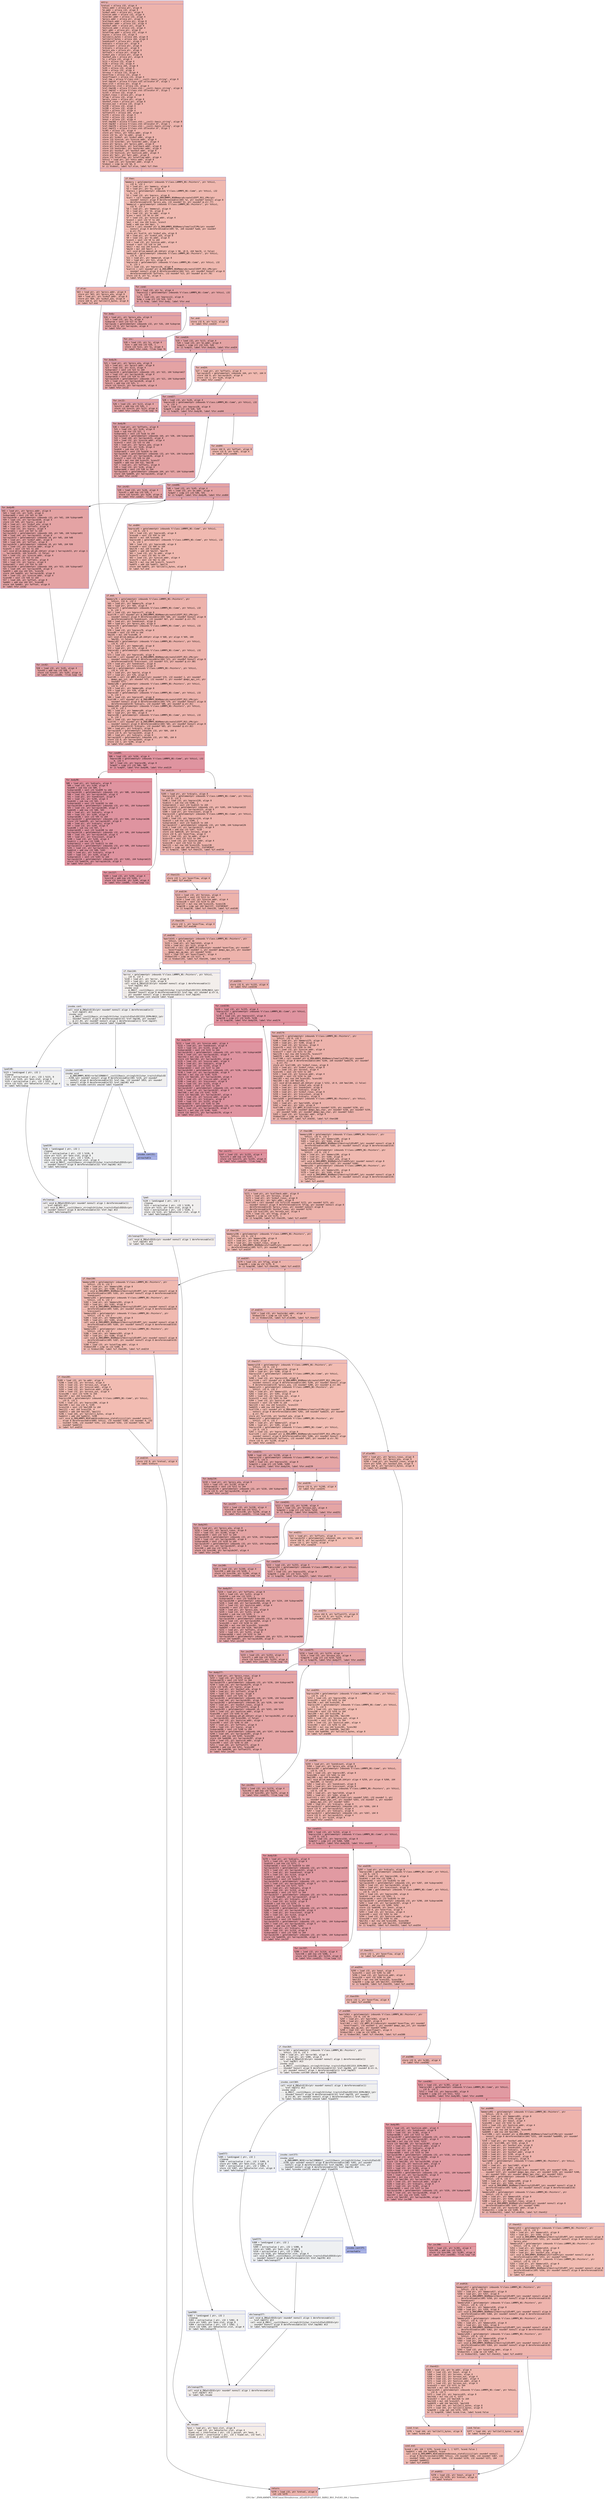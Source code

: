 digraph "CFG for '_ZN9LAMMPS_NS4Comm18rendezvous_all2allEiPciiPiPFiiS1_RiRS2_RS1_PvEiS5_iS6_i' function" {
	label="CFG for '_ZN9LAMMPS_NS4Comm18rendezvous_all2allEiPciiPiPFiiS1_RiRS2_RS1_PvEiS5_iS6_i' function";

	Node0x5626be215890 [shape=record,color="#3d50c3ff", style=filled, fillcolor="#d6524470" fontname="Courier",label="{entry:\l|  %retval = alloca i32, align 4\l  %this.addr = alloca ptr, align 8\l  %n.addr = alloca i32, align 4\l  %inbuf.addr = alloca ptr, align 8\l  %insize.addr = alloca i32, align 4\l  %inorder.addr = alloca i32, align 4\l  %procs.addr = alloca ptr, align 8\l  %callback.addr = alloca ptr, align 8\l  %outorder.addr = alloca i32, align 4\l  %outbuf.addr = alloca ptr, align 8\l  %outsize.addr = alloca i32, align 4\l  %ptr.addr = alloca ptr, align 8\l  %statflag.addr = alloca i32, align 4\l  %iproc = alloca i32, align 4\l  %all2all1_bytes = alloca i64, align 8\l  %all2all2_bytes = alloca i64, align 8\l  %sendcount = alloca ptr, align 8\l  %sdispls = alloca ptr, align 8\l  %recvcount = alloca ptr, align 8\l  %rdispls = alloca ptr, align 8\l  %procs_a2a = alloca ptr, align 8\l  %offsets = alloca ptr, align 8\l  %inbuf_a2a = alloca ptr, align 8\l  %outbuf_a2a = alloca ptr, align 8\l  %i = alloca i32, align 4\l  %i13 = alloca i32, align 4\l  %i26 = alloca i32, align 4\l  %offset = alloca i64, align 8\l  %i45 = alloca i32, align 4\l  %i94 = alloca i32, align 4\l  %nrvous = alloca i32, align 4\l  %overflow = alloca i32, align 4\l  %overflowall = alloca i32, align 4\l  %ref.tmp = alloca %\"class.std::__cxx11::basic_string\", align 8\l  %ref.tmp145 = alloca %\"class.std::allocator.0\", align 1\l  %exn.slot = alloca ptr, align 8\l  %ehselector.slot = alloca i32, align 4\l  %ref.tmp146 = alloca %\"class.std::__cxx11::basic_string\", align 8\l  %ref.tmp147 = alloca %\"class.std::allocator.0\", align 1\l  %i155 = alloca i32, align 4\l  %inbuf_rvous = alloca ptr, align 8\l  %flag = alloca i32, align 4\l  %procs_rvous = alloca ptr, align 8\l  %outbuf_rvous = alloca ptr, align 8\l  %nrvous_out = alloca i32, align 4\l  %i230 = alloca i32, align 4\l  %i240 = alloca i32, align 4\l  %i253 = alloca i32, align 4\l  %offset273 = alloca i64, align 8\l  %i274 = alloca i32, align 4\l  %i314 = alloca i32, align 4\l  %nout = alloca i32, align 4\l  %ref.tmp366 = alloca %\"class.std::__cxx11::basic_string\", align 8\l  %ref.tmp367 = alloca %\"class.std::allocator.0\", align 1\l  %ref.tmp370 = alloca %\"class.std::__cxx11::basic_string\", align 8\l  %ref.tmp371 = alloca %\"class.std::allocator.0\", align 1\l  %i381 = alloca i32, align 4\l  store ptr %this, ptr %this.addr, align 8\l  store i32 %n, ptr %n.addr, align 4\l  store ptr %inbuf, ptr %inbuf.addr, align 8\l  store i32 %insize, ptr %insize.addr, align 4\l  store i32 %inorder, ptr %inorder.addr, align 4\l  store ptr %procs, ptr %procs.addr, align 8\l  store ptr %callback, ptr %callback.addr, align 8\l  store i32 %outorder, ptr %outorder.addr, align 4\l  store ptr %outbuf, ptr %outbuf.addr, align 8\l  store i32 %outsize, ptr %outsize.addr, align 4\l  store ptr %ptr, ptr %ptr.addr, align 8\l  store i32 %statflag, ptr %statflag.addr, align 4\l  %this1 = load ptr, ptr %this.addr, align 8\l  %0 = load i32, ptr %inorder.addr, align 4\l  %tobool = icmp ne i32 %0, 0\l  br i1 %tobool, label %if.else, label %if.then\l|{<s0>T|<s1>F}}"];
	Node0x5626be215890:s0 -> Node0x5626be21cdc0[tooltip="entry -> if.else\nProbability 62.50%" ];
	Node0x5626be215890:s1 -> Node0x5626be21ce30[tooltip="entry -> if.then\nProbability 37.50%" ];
	Node0x5626be21ce30 [shape=record,color="#3d50c3ff", style=filled, fillcolor="#de614d70" fontname="Courier",label="{if.then:\l|  %memory = getelementptr inbounds %\"class.LAMMPS_NS::Pointers\", ptr %this1,\l... i32 0, i32 2\l  %1 = load ptr, ptr %memory, align 8\l  %2 = load ptr, ptr %1, align 8\l  %nprocs = getelementptr inbounds %\"class.LAMMPS_NS::Comm\", ptr %this1, i32\l... 0, i32 5\l  %3 = load i32, ptr %nprocs, align 8\l  %call = call noundef ptr @_ZN9LAMMPS_NS6Memory6createIiEEPT_RS3_iPKc(ptr\l... noundef nonnull align 8 dereferenceable(184) %2, ptr noundef nonnull align 8\l... dereferenceable(8) %procs_a2a, i32 noundef %3, ptr noundef @.str.77)\l  %memory2 = getelementptr inbounds %\"class.LAMMPS_NS::Pointers\", ptr %this1,\l... i32 0, i32 2\l  %4 = load ptr, ptr %memory2, align 8\l  %5 = load ptr, ptr %4, align 8\l  %6 = load i32, ptr %n.addr, align 4\l  %conv = sext i32 %6 to i64\l  %7 = load i32, ptr %insize.addr, align 4\l  %conv3 = sext i32 %7 to i64\l  %mul = mul nsw i64 %conv, %conv3\l  %add = add nsw i64 %mul, 1\l  %call4 = call noundef ptr @_ZN9LAMMPS_NS6Memory7smallocElPKc(ptr noundef\l... nonnull align 8 dereferenceable(184) %5, i64 noundef %add, ptr noundef\l... @.str.75)\l  store ptr %call4, ptr %inbuf_a2a, align 8\l  %8 = load ptr, ptr %inbuf_a2a, align 8\l  %9 = load i32, ptr %n.addr, align 4\l  %conv5 = sext i32 %9 to i64\l  %10 = load i32, ptr %insize.addr, align 4\l  %conv6 = sext i32 %10 to i64\l  %mul7 = mul nsw i64 %conv5, %conv6\l  %mul8 = mul i64 %mul7, 1\l  call void @llvm.memset.p0.i64(ptr align 1 %8, i8 0, i64 %mul8, i1 false)\l  %memory9 = getelementptr inbounds %\"class.LAMMPS_NS::Pointers\", ptr %this1,\l... i32 0, i32 2\l  %11 = load ptr, ptr %memory9, align 8\l  %12 = load ptr, ptr %11, align 8\l  %nprocs10 = getelementptr inbounds %\"class.LAMMPS_NS::Comm\", ptr %this1, i32\l... 0, i32 5\l  %13 = load i32, ptr %nprocs10, align 8\l  %call11 = call noundef ptr @_ZN9LAMMPS_NS6Memory6createIlEEPT_RS3_iPKc(ptr\l... noundef nonnull align 8 dereferenceable(184) %12, ptr noundef nonnull align 8\l... dereferenceable(8) %offsets, i32 noundef %13, ptr noundef @.str.78)\l  store i32 0, ptr %i, align 4\l  br label %for.cond\l}"];
	Node0x5626be21ce30 -> Node0x5626be21e6b0[tooltip="if.then -> for.cond\nProbability 100.00%" ];
	Node0x5626be21e6b0 [shape=record,color="#3d50c3ff", style=filled, fillcolor="#c32e3170" fontname="Courier",label="{for.cond:\l|  %14 = load i32, ptr %i, align 4\l  %nprocs12 = getelementptr inbounds %\"class.LAMMPS_NS::Comm\", ptr %this1, i32\l... 0, i32 5\l  %15 = load i32, ptr %nprocs12, align 8\l  %cmp = icmp slt i32 %14, %15\l  br i1 %cmp, label %for.body, label %for.end\l|{<s0>T|<s1>F}}"];
	Node0x5626be21e6b0:s0 -> Node0x5626be21e9f0[tooltip="for.cond -> for.body\nProbability 96.88%" ];
	Node0x5626be21e6b0:s1 -> Node0x5626be21ea70[tooltip="for.cond -> for.end\nProbability 3.12%" ];
	Node0x5626be21e9f0 [shape=record,color="#3d50c3ff", style=filled, fillcolor="#c32e3170" fontname="Courier",label="{for.body:\l|  %16 = load ptr, ptr %procs_a2a, align 8\l  %17 = load i32, ptr %i, align 4\l  %idxprom = sext i32 %17 to i64\l  %arrayidx = getelementptr inbounds i32, ptr %16, i64 %idxprom\l  store i32 0, ptr %arrayidx, align 4\l  br label %for.inc\l}"];
	Node0x5626be21e9f0 -> Node0x5626be21b4c0[tooltip="for.body -> for.inc\nProbability 100.00%" ];
	Node0x5626be21b4c0 [shape=record,color="#3d50c3ff", style=filled, fillcolor="#c32e3170" fontname="Courier",label="{for.inc:\l|  %18 = load i32, ptr %i, align 4\l  %inc = add nsw i32 %18, 1\l  store i32 %inc, ptr %i, align 4\l  br label %for.cond, !llvm.loop !6\l}"];
	Node0x5626be21b4c0 -> Node0x5626be21e6b0[tooltip="for.inc -> for.cond\nProbability 100.00%" ];
	Node0x5626be21ea70 [shape=record,color="#3d50c3ff", style=filled, fillcolor="#de614d70" fontname="Courier",label="{for.end:\l|  store i32 0, ptr %i13, align 4\l  br label %for.cond14\l}"];
	Node0x5626be21ea70 -> Node0x5626be21b990[tooltip="for.end -> for.cond14\nProbability 100.00%" ];
	Node0x5626be21b990 [shape=record,color="#3d50c3ff", style=filled, fillcolor="#c32e3170" fontname="Courier",label="{for.cond14:\l|  %19 = load i32, ptr %i13, align 4\l  %20 = load i32, ptr %n.addr, align 4\l  %cmp15 = icmp slt i32 %19, %20\l  br i1 %cmp15, label %for.body16, label %for.end24\l|{<s0>T|<s1>F}}"];
	Node0x5626be21b990:s0 -> Node0x5626be21fc70[tooltip="for.cond14 -> for.body16\nProbability 96.88%" ];
	Node0x5626be21b990:s1 -> Node0x5626be21fcf0[tooltip="for.cond14 -> for.end24\nProbability 3.12%" ];
	Node0x5626be21fc70 [shape=record,color="#3d50c3ff", style=filled, fillcolor="#c32e3170" fontname="Courier",label="{for.body16:\l|  %21 = load ptr, ptr %procs_a2a, align 8\l  %22 = load ptr, ptr %procs.addr, align 8\l  %23 = load i32, ptr %i13, align 4\l  %idxprom17 = sext i32 %23 to i64\l  %arrayidx18 = getelementptr inbounds i32, ptr %22, i64 %idxprom17\l  %24 = load i32, ptr %arrayidx18, align 4\l  %idxprom19 = sext i32 %24 to i64\l  %arrayidx20 = getelementptr inbounds i32, ptr %21, i64 %idxprom19\l  %25 = load i32, ptr %arrayidx20, align 4\l  %inc21 = add nsw i32 %25, 1\l  store i32 %inc21, ptr %arrayidx20, align 4\l  br label %for.inc22\l}"];
	Node0x5626be21fc70 -> Node0x5626be2204d0[tooltip="for.body16 -> for.inc22\nProbability 100.00%" ];
	Node0x5626be2204d0 [shape=record,color="#3d50c3ff", style=filled, fillcolor="#c32e3170" fontname="Courier",label="{for.inc22:\l|  %26 = load i32, ptr %i13, align 4\l  %inc23 = add nsw i32 %26, 1\l  store i32 %inc23, ptr %i13, align 4\l  br label %for.cond14, !llvm.loop !8\l}"];
	Node0x5626be2204d0 -> Node0x5626be21b990[tooltip="for.inc22 -> for.cond14\nProbability 100.00%" ];
	Node0x5626be21fcf0 [shape=record,color="#3d50c3ff", style=filled, fillcolor="#de614d70" fontname="Courier",label="{for.end24:\l|  %27 = load ptr, ptr %offsets, align 8\l  %arrayidx25 = getelementptr inbounds i64, ptr %27, i64 0\l  store i64 0, ptr %arrayidx25, align 8\l  store i32 1, ptr %i26, align 4\l  br label %for.cond27\l}"];
	Node0x5626be21fcf0 -> Node0x5626be220be0[tooltip="for.end24 -> for.cond27\nProbability 100.00%" ];
	Node0x5626be220be0 [shape=record,color="#3d50c3ff", style=filled, fillcolor="#c32e3170" fontname="Courier",label="{for.cond27:\l|  %28 = load i32, ptr %i26, align 4\l  %nprocs28 = getelementptr inbounds %\"class.LAMMPS_NS::Comm\", ptr %this1, i32\l... 0, i32 5\l  %29 = load i32, ptr %nprocs28, align 8\l  %cmp29 = icmp slt i32 %28, %29\l  br i1 %cmp29, label %for.body30, label %for.end44\l|{<s0>T|<s1>F}}"];
	Node0x5626be220be0:s0 -> Node0x5626be220f70[tooltip="for.cond27 -> for.body30\nProbability 96.88%" ];
	Node0x5626be220be0:s1 -> Node0x5626be220ff0[tooltip="for.cond27 -> for.end44\nProbability 3.12%" ];
	Node0x5626be220f70 [shape=record,color="#3d50c3ff", style=filled, fillcolor="#c32e3170" fontname="Courier",label="{for.body30:\l|  %30 = load ptr, ptr %offsets, align 8\l  %31 = load i32, ptr %i26, align 4\l  %sub = sub nsw i32 %31, 1\l  %idxprom31 = sext i32 %sub to i64\l  %arrayidx32 = getelementptr inbounds i64, ptr %30, i64 %idxprom31\l  %32 = load i64, ptr %arrayidx32, align 8\l  %33 = load i32, ptr %insize.addr, align 4\l  %conv33 = sext i32 %33 to i64\l  %34 = load ptr, ptr %procs_a2a, align 8\l  %35 = load i32, ptr %i26, align 4\l  %sub34 = sub nsw i32 %35, 1\l  %idxprom35 = sext i32 %sub34 to i64\l  %arrayidx36 = getelementptr inbounds i32, ptr %34, i64 %idxprom35\l  %36 = load i32, ptr %arrayidx36, align 4\l  %conv37 = sext i32 %36 to i64\l  %mul38 = mul nsw i64 %conv33, %conv37\l  %add39 = add nsw i64 %32, %mul38\l  %37 = load ptr, ptr %offsets, align 8\l  %38 = load i32, ptr %i26, align 4\l  %idxprom40 = sext i32 %38 to i64\l  %arrayidx41 = getelementptr inbounds i64, ptr %37, i64 %idxprom40\l  store i64 %add39, ptr %arrayidx41, align 8\l  br label %for.inc42\l}"];
	Node0x5626be220f70 -> Node0x5626be221e70[tooltip="for.body30 -> for.inc42\nProbability 100.00%" ];
	Node0x5626be221e70 [shape=record,color="#3d50c3ff", style=filled, fillcolor="#c32e3170" fontname="Courier",label="{for.inc42:\l|  %39 = load i32, ptr %i26, align 4\l  %inc43 = add nsw i32 %39, 1\l  store i32 %inc43, ptr %i26, align 4\l  br label %for.cond27, !llvm.loop !9\l}"];
	Node0x5626be221e70 -> Node0x5626be220be0[tooltip="for.inc42 -> for.cond27\nProbability 100.00%" ];
	Node0x5626be220ff0 [shape=record,color="#3d50c3ff", style=filled, fillcolor="#de614d70" fontname="Courier",label="{for.end44:\l|  store i64 0, ptr %offset, align 8\l  store i32 0, ptr %i45, align 4\l  br label %for.cond46\l}"];
	Node0x5626be220ff0 -> Node0x5626be222430[tooltip="for.end44 -> for.cond46\nProbability 100.00%" ];
	Node0x5626be222430 [shape=record,color="#3d50c3ff", style=filled, fillcolor="#c32e3170" fontname="Courier",label="{for.cond46:\l|  %40 = load i32, ptr %i45, align 4\l  %41 = load i32, ptr %n.addr, align 4\l  %cmp47 = icmp slt i32 %40, %41\l  br i1 %cmp47, label %for.body48, label %for.end64\l|{<s0>T|<s1>F}}"];
	Node0x5626be222430:s0 -> Node0x5626be2226d0[tooltip="for.cond46 -> for.body48\nProbability 96.88%" ];
	Node0x5626be222430:s1 -> Node0x5626be222750[tooltip="for.cond46 -> for.end64\nProbability 3.12%" ];
	Node0x5626be2226d0 [shape=record,color="#3d50c3ff", style=filled, fillcolor="#c32e3170" fontname="Courier",label="{for.body48:\l|  %42 = load ptr, ptr %procs.addr, align 8\l  %43 = load i32, ptr %i45, align 4\l  %idxprom49 = sext i32 %43 to i64\l  %arrayidx50 = getelementptr inbounds i32, ptr %42, i64 %idxprom49\l  %44 = load i32, ptr %arrayidx50, align 4\l  store i32 %44, ptr %iproc, align 4\l  %45 = load ptr, ptr %inbuf_a2a, align 8\l  %46 = load ptr, ptr %offsets, align 8\l  %47 = load i32, ptr %iproc, align 4\l  %idxprom51 = sext i32 %47 to i64\l  %arrayidx52 = getelementptr inbounds i64, ptr %46, i64 %idxprom51\l  %48 = load i64, ptr %arrayidx52, align 8\l  %arrayidx53 = getelementptr inbounds i8, ptr %45, i64 %48\l  %49 = load ptr, ptr %inbuf.addr, align 8\l  %50 = load i64, ptr %offset, align 8\l  %arrayidx54 = getelementptr inbounds i8, ptr %49, i64 %50\l  %51 = load i32, ptr %insize.addr, align 4\l  %conv55 = sext i32 %51 to i64\l  call void @llvm.memcpy.p0.p0.i64(ptr align 1 %arrayidx53, ptr align 1\l... %arrayidx54, i64 %conv55, i1 false)\l  %52 = load i32, ptr %insize.addr, align 4\l  %conv56 = sext i32 %52 to i64\l  %53 = load ptr, ptr %offsets, align 8\l  %54 = load i32, ptr %iproc, align 4\l  %idxprom57 = sext i32 %54 to i64\l  %arrayidx58 = getelementptr inbounds i64, ptr %53, i64 %idxprom57\l  %55 = load i64, ptr %arrayidx58, align 8\l  %add59 = add nsw i64 %55, %conv56\l  store i64 %add59, ptr %arrayidx58, align 8\l  %56 = load i32, ptr %insize.addr, align 4\l  %conv60 = sext i32 %56 to i64\l  %57 = load i64, ptr %offset, align 8\l  %add61 = add nsw i64 %57, %conv60\l  store i64 %add61, ptr %offset, align 8\l  br label %for.inc62\l}"];
	Node0x5626be2226d0 -> Node0x5626be2244c0[tooltip="for.body48 -> for.inc62\nProbability 100.00%" ];
	Node0x5626be2244c0 [shape=record,color="#3d50c3ff", style=filled, fillcolor="#c32e3170" fontname="Courier",label="{for.inc62:\l|  %58 = load i32, ptr %i45, align 4\l  %inc63 = add nsw i32 %58, 1\l  store i32 %inc63, ptr %i45, align 4\l  br label %for.cond46, !llvm.loop !10\l}"];
	Node0x5626be2244c0 -> Node0x5626be222430[tooltip="for.inc62 -> for.cond46\nProbability 100.00%" ];
	Node0x5626be222750 [shape=record,color="#3d50c3ff", style=filled, fillcolor="#de614d70" fontname="Courier",label="{for.end64:\l|  %nprocs65 = getelementptr inbounds %\"class.LAMMPS_NS::Comm\", ptr %this1,\l... i32 0, i32 5\l  %59 = load i32, ptr %nprocs65, align 8\l  %conv66 = sext i32 %59 to i64\l  %mul67 = mul i64 %conv66, 4\l  %nprocs68 = getelementptr inbounds %\"class.LAMMPS_NS::Comm\", ptr %this1, i32\l... 0, i32 5\l  %60 = load i32, ptr %nprocs68, align 8\l  %conv69 = sext i32 %60 to i64\l  %mul70 = mul i64 %conv69, 8\l  %add71 = add i64 %mul67, %mul70\l  %61 = load i32, ptr %n.addr, align 4\l  %conv72 = sext i32 %61 to i64\l  %62 = load i32, ptr %insize.addr, align 4\l  %conv73 = sext i32 %62 to i64\l  %mul74 = mul nsw i64 %conv72, %conv73\l  %add75 = add i64 %add71, %mul74\l  store i64 %add75, ptr %all2all1_bytes, align 8\l  br label %if.end\l}"];
	Node0x5626be222750 -> Node0x5626be0c0b10[tooltip="for.end64 -> if.end\nProbability 100.00%" ];
	Node0x5626be21cdc0 [shape=record,color="#3d50c3ff", style=filled, fillcolor="#d8564670" fontname="Courier",label="{if.else:\l|  %63 = load ptr, ptr %procs.addr, align 8\l  store ptr %63, ptr %procs_a2a, align 8\l  %64 = load ptr, ptr %inbuf.addr, align 8\l  store ptr %64, ptr %inbuf_a2a, align 8\l  store i64 0, ptr %all2all1_bytes, align 8\l  br label %if.end\l}"];
	Node0x5626be21cdc0 -> Node0x5626be0c0b10[tooltip="if.else -> if.end\nProbability 100.00%" ];
	Node0x5626be0c0b10 [shape=record,color="#3d50c3ff", style=filled, fillcolor="#d6524470" fontname="Courier",label="{if.end:\l|  %memory76 = getelementptr inbounds %\"class.LAMMPS_NS::Pointers\", ptr\l... %this1, i32 0, i32 2\l  %65 = load ptr, ptr %memory76, align 8\l  %66 = load ptr, ptr %65, align 8\l  %nprocs77 = getelementptr inbounds %\"class.LAMMPS_NS::Comm\", ptr %this1, i32\l... 0, i32 5\l  %67 = load i32, ptr %nprocs77, align 8\l  %call78 = call noundef ptr @_ZN9LAMMPS_NS6Memory6createIiEEPT_RS3_iPKc(ptr\l... noundef nonnull align 8 dereferenceable(184) %66, ptr noundef nonnull align 8\l... dereferenceable(8) %sendcount, i32 noundef %67, ptr noundef @.str.79)\l  %68 = load ptr, ptr %sendcount, align 8\l  %69 = load ptr, ptr %procs_a2a, align 8\l  %nprocs79 = getelementptr inbounds %\"class.LAMMPS_NS::Comm\", ptr %this1, i32\l... 0, i32 5\l  %70 = load i32, ptr %nprocs79, align 8\l  %conv80 = sext i32 %70 to i64\l  %mul81 = mul i64 %conv80, 4\l  call void @llvm.memcpy.p0.p0.i64(ptr align 4 %68, ptr align 4 %69, i64\l... %mul81, i1 false)\l  %memory82 = getelementptr inbounds %\"class.LAMMPS_NS::Pointers\", ptr %this1,\l... i32 0, i32 2\l  %71 = load ptr, ptr %memory82, align 8\l  %72 = load ptr, ptr %71, align 8\l  %nprocs83 = getelementptr inbounds %\"class.LAMMPS_NS::Comm\", ptr %this1, i32\l... 0, i32 5\l  %73 = load i32, ptr %nprocs83, align 8\l  %call84 = call noundef ptr @_ZN9LAMMPS_NS6Memory6createIiEEPT_RS3_iPKc(ptr\l... noundef nonnull align 8 dereferenceable(184) %72, ptr noundef nonnull align 8\l... dereferenceable(8) %recvcount, i32 noundef %73, ptr noundef @.str.80)\l  %74 = load ptr, ptr %sendcount, align 8\l  %75 = load ptr, ptr %recvcount, align 8\l  %world = getelementptr inbounds %\"class.LAMMPS_NS::Pointers\", ptr %this1,\l... i32 0, i32 16\l  %76 = load ptr, ptr %world, align 8\l  %77 = load ptr, ptr %76, align 8\l  %call85 = call i32 @MPI_Alltoall(ptr noundef %74, i32 noundef 1, ptr noundef\l... @ompi_mpi_int, ptr noundef %75, i32 noundef 1, ptr noundef @ompi_mpi_int, ptr\l... noundef %77)\l  %memory86 = getelementptr inbounds %\"class.LAMMPS_NS::Pointers\", ptr %this1,\l... i32 0, i32 2\l  %78 = load ptr, ptr %memory86, align 8\l  %79 = load ptr, ptr %78, align 8\l  %nprocs87 = getelementptr inbounds %\"class.LAMMPS_NS::Comm\", ptr %this1, i32\l... 0, i32 5\l  %80 = load i32, ptr %nprocs87, align 8\l  %call88 = call noundef ptr @_ZN9LAMMPS_NS6Memory6createIiEEPT_RS3_iPKc(ptr\l... noundef nonnull align 8 dereferenceable(184) %79, ptr noundef nonnull align 8\l... dereferenceable(8) %sdispls, i32 noundef %80, ptr noundef @.str.81)\l  %memory89 = getelementptr inbounds %\"class.LAMMPS_NS::Pointers\", ptr %this1,\l... i32 0, i32 2\l  %81 = load ptr, ptr %memory89, align 8\l  %82 = load ptr, ptr %81, align 8\l  %nprocs90 = getelementptr inbounds %\"class.LAMMPS_NS::Comm\", ptr %this1, i32\l... 0, i32 5\l  %83 = load i32, ptr %nprocs90, align 8\l  %call91 = call noundef ptr @_ZN9LAMMPS_NS6Memory6createIiEEPT_RS3_iPKc(ptr\l... noundef nonnull align 8 dereferenceable(184) %82, ptr noundef nonnull align 8\l... dereferenceable(8) %rdispls, i32 noundef %83, ptr noundef @.str.82)\l  %84 = load ptr, ptr %rdispls, align 8\l  %arrayidx92 = getelementptr inbounds i32, ptr %84, i64 0\l  store i32 0, ptr %arrayidx92, align 4\l  %85 = load ptr, ptr %sdispls, align 8\l  %arrayidx93 = getelementptr inbounds i32, ptr %85, i64 0\l  store i32 0, ptr %arrayidx93, align 4\l  store i32 1, ptr %i94, align 4\l  br label %for.cond95\l}"];
	Node0x5626be0c0b10 -> Node0x5626be2284d0[tooltip="if.end -> for.cond95\nProbability 100.00%" ];
	Node0x5626be2284d0 [shape=record,color="#b70d28ff", style=filled, fillcolor="#b70d2870" fontname="Courier",label="{for.cond95:\l|  %86 = load i32, ptr %i94, align 4\l  %nprocs96 = getelementptr inbounds %\"class.LAMMPS_NS::Comm\", ptr %this1, i32\l... 0, i32 5\l  %87 = load i32, ptr %nprocs96, align 8\l  %cmp97 = icmp slt i32 %86, %87\l  br i1 %cmp97, label %for.body98, label %for.end119\l|{<s0>T|<s1>F}}"];
	Node0x5626be2284d0:s0 -> Node0x5626be2287b0[tooltip="for.cond95 -> for.body98\nProbability 96.88%" ];
	Node0x5626be2284d0:s1 -> Node0x5626be228830[tooltip="for.cond95 -> for.end119\nProbability 3.12%" ];
	Node0x5626be2287b0 [shape=record,color="#b70d28ff", style=filled, fillcolor="#b70d2870" fontname="Courier",label="{for.body98:\l|  %88 = load ptr, ptr %sdispls, align 8\l  %89 = load i32, ptr %i94, align 4\l  %sub99 = sub nsw i32 %89, 1\l  %idxprom100 = sext i32 %sub99 to i64\l  %arrayidx101 = getelementptr inbounds i32, ptr %88, i64 %idxprom100\l  %90 = load i32, ptr %arrayidx101, align 4\l  %91 = load ptr, ptr %sendcount, align 8\l  %92 = load i32, ptr %i94, align 4\l  %sub102 = sub nsw i32 %92, 1\l  %idxprom103 = sext i32 %sub102 to i64\l  %arrayidx104 = getelementptr inbounds i32, ptr %91, i64 %idxprom103\l  %93 = load i32, ptr %arrayidx104, align 4\l  %add105 = add nsw i32 %90, %93\l  %94 = load ptr, ptr %sdispls, align 8\l  %95 = load i32, ptr %i94, align 4\l  %idxprom106 = sext i32 %95 to i64\l  %arrayidx107 = getelementptr inbounds i32, ptr %94, i64 %idxprom106\l  store i32 %add105, ptr %arrayidx107, align 4\l  %96 = load ptr, ptr %rdispls, align 8\l  %97 = load i32, ptr %i94, align 4\l  %sub108 = sub nsw i32 %97, 1\l  %idxprom109 = sext i32 %sub108 to i64\l  %arrayidx110 = getelementptr inbounds i32, ptr %96, i64 %idxprom109\l  %98 = load i32, ptr %arrayidx110, align 4\l  %99 = load ptr, ptr %recvcount, align 8\l  %100 = load i32, ptr %i94, align 4\l  %sub111 = sub nsw i32 %100, 1\l  %idxprom112 = sext i32 %sub111 to i64\l  %arrayidx113 = getelementptr inbounds i32, ptr %99, i64 %idxprom112\l  %101 = load i32, ptr %arrayidx113, align 4\l  %add114 = add nsw i32 %98, %101\l  %102 = load ptr, ptr %rdispls, align 8\l  %103 = load i32, ptr %i94, align 4\l  %idxprom115 = sext i32 %103 to i64\l  %arrayidx116 = getelementptr inbounds i32, ptr %102, i64 %idxprom115\l  store i32 %add114, ptr %arrayidx116, align 4\l  br label %for.inc117\l}"];
	Node0x5626be2287b0 -> Node0x5626be21f360[tooltip="for.body98 -> for.inc117\nProbability 100.00%" ];
	Node0x5626be21f360 [shape=record,color="#b70d28ff", style=filled, fillcolor="#b70d2870" fontname="Courier",label="{for.inc117:\l|  %104 = load i32, ptr %i94, align 4\l  %inc118 = add nsw i32 %104, 1\l  store i32 %inc118, ptr %i94, align 4\l  br label %for.cond95, !llvm.loop !11\l}"];
	Node0x5626be21f360 -> Node0x5626be2284d0[tooltip="for.inc117 -> for.cond95\nProbability 100.00%" ];
	Node0x5626be228830 [shape=record,color="#3d50c3ff", style=filled, fillcolor="#d6524470" fontname="Courier",label="{for.end119:\l|  %105 = load ptr, ptr %rdispls, align 8\l  %nprocs120 = getelementptr inbounds %\"class.LAMMPS_NS::Comm\", ptr %this1,\l... i32 0, i32 5\l  %106 = load i32, ptr %nprocs120, align 8\l  %sub121 = sub nsw i32 %106, 1\l  %idxprom122 = sext i32 %sub121 to i64\l  %arrayidx123 = getelementptr inbounds i32, ptr %105, i64 %idxprom122\l  %107 = load i32, ptr %arrayidx123, align 4\l  %108 = load ptr, ptr %recvcount, align 8\l  %nprocs124 = getelementptr inbounds %\"class.LAMMPS_NS::Comm\", ptr %this1,\l... i32 0, i32 5\l  %109 = load i32, ptr %nprocs124, align 8\l  %sub125 = sub nsw i32 %109, 1\l  %idxprom126 = sext i32 %sub125 to i64\l  %arrayidx127 = getelementptr inbounds i32, ptr %108, i64 %idxprom126\l  %110 = load i32, ptr %arrayidx127, align 4\l  %add128 = add nsw i32 %107, %110\l  store i32 %add128, ptr %nrvous, align 4\l  store i32 0, ptr %overflow, align 4\l  %111 = load i32, ptr %n.addr, align 4\l  %conv129 = sext i32 %111 to i64\l  %112 = load i32, ptr %insize.addr, align 4\l  %conv130 = sext i32 %112 to i64\l  %mul131 = mul nsw i64 %conv129, %conv130\l  %cmp132 = icmp sgt i64 %mul131, 2147483647\l  br i1 %cmp132, label %if.then133, label %if.end134\l|{<s0>T|<s1>F}}"];
	Node0x5626be228830:s0 -> Node0x5626be22c630[tooltip="for.end119 -> if.then133\nProbability 50.00%" ];
	Node0x5626be228830:s1 -> Node0x5626be22c6b0[tooltip="for.end119 -> if.end134\nProbability 50.00%" ];
	Node0x5626be22c630 [shape=record,color="#3d50c3ff", style=filled, fillcolor="#dc5d4a70" fontname="Courier",label="{if.then133:\l|  store i32 1, ptr %overflow, align 4\l  br label %if.end134\l}"];
	Node0x5626be22c630 -> Node0x5626be22c6b0[tooltip="if.then133 -> if.end134\nProbability 100.00%" ];
	Node0x5626be22c6b0 [shape=record,color="#3d50c3ff", style=filled, fillcolor="#d6524470" fontname="Courier",label="{if.end134:\l|  %113 = load i32, ptr %nrvous, align 4\l  %conv135 = sext i32 %113 to i64\l  %114 = load i32, ptr %insize.addr, align 4\l  %conv136 = sext i32 %114 to i64\l  %mul137 = mul nsw i64 %conv135, %conv136\l  %cmp138 = icmp sgt i64 %mul137, 2147483647\l  br i1 %cmp138, label %if.then139, label %if.end140\l|{<s0>T|<s1>F}}"];
	Node0x5626be22c6b0:s0 -> Node0x5626be22cc70[tooltip="if.end134 -> if.then139\nProbability 50.00%" ];
	Node0x5626be22c6b0:s1 -> Node0x5626be22ccf0[tooltip="if.end134 -> if.end140\nProbability 50.00%" ];
	Node0x5626be22cc70 [shape=record,color="#3d50c3ff", style=filled, fillcolor="#dc5d4a70" fontname="Courier",label="{if.then139:\l|  store i32 1, ptr %overflow, align 4\l  br label %if.end140\l}"];
	Node0x5626be22cc70 -> Node0x5626be22ccf0[tooltip="if.then139 -> if.end140\nProbability 100.00%" ];
	Node0x5626be22ccf0 [shape=record,color="#3d50c3ff", style=filled, fillcolor="#d6524470" fontname="Courier",label="{if.end140:\l|  %world141 = getelementptr inbounds %\"class.LAMMPS_NS::Pointers\", ptr\l... %this1, i32 0, i32 16\l  %115 = load ptr, ptr %world141, align 8\l  %116 = load ptr, ptr %115, align 8\l  %call142 = call i32 @MPI_Allreduce(ptr noundef %overflow, ptr noundef\l... %overflowall, i32 noundef 1, ptr noundef @ompi_mpi_int, ptr noundef\l... @ompi_mpi_op_max, ptr noundef %116)\l  %117 = load i32, ptr %overflowall, align 4\l  %tobool143 = icmp ne i32 %117, 0\l  br i1 %tobool143, label %if.then144, label %if.end154\l|{<s0>T|<s1>F}}"];
	Node0x5626be22ccf0:s0 -> Node0x5626be22d430[tooltip="if.end140 -> if.then144\nProbability 0.00%" ];
	Node0x5626be22ccf0:s1 -> Node0x5626be22d4b0[tooltip="if.end140 -> if.end154\nProbability 100.00%" ];
	Node0x5626be22d430 [shape=record,color="#3d50c3ff", style=filled, fillcolor="#e5d8d170" fontname="Courier",label="{if.then144:\l|  %error = getelementptr inbounds %\"class.LAMMPS_NS::Pointers\", ptr %this1,\l... i32 0, i32 3\l  %118 = load ptr, ptr %error, align 8\l  %119 = load ptr, ptr %118, align 8\l  call void @_ZNSaIcEC1Ev(ptr noundef nonnull align 1 dereferenceable(1)\l... %ref.tmp145) #13\l  invoke void\l... @_ZNSt7__cxx1112basic_stringIcSt11char_traitsIcESaIcEEC2IS3_EEPKcRKS3_(ptr\l... noundef nonnull align 8 dereferenceable(32) %ref.tmp, ptr noundef @.str.6,\l... ptr noundef nonnull align 1 dereferenceable(1) %ref.tmp145)\l          to label %invoke.cont unwind label %lpad\l}"];
	Node0x5626be22d430 -> Node0x5626be22d920[tooltip="if.then144 -> invoke.cont\nProbability 50.00%" ];
	Node0x5626be22d430 -> Node0x5626be22d9a0[tooltip="if.then144 -> lpad\nProbability 50.00%" ];
	Node0x5626be22d920 [shape=record,color="#3d50c3ff", style=filled, fillcolor="#e0dbd870" fontname="Courier",label="{invoke.cont:\l|  call void @_ZNSaIcEC1Ev(ptr noundef nonnull align 1 dereferenceable(1)\l... %ref.tmp147) #13\l  invoke void\l... @_ZNSt7__cxx1112basic_stringIcSt11char_traitsIcESaIcEEC2IS3_EEPKcRKS3_(ptr\l... noundef nonnull align 8 dereferenceable(32) %ref.tmp146, ptr noundef\l... @.str.83, ptr noundef nonnull align 1 dereferenceable(1) %ref.tmp147)\l          to label %invoke.cont149 unwind label %lpad148\l}"];
	Node0x5626be22d920 -> Node0x5626be22dd20[tooltip="invoke.cont -> invoke.cont149\nProbability 50.00%" ];
	Node0x5626be22d920 -> Node0x5626be22dd70[tooltip="invoke.cont -> lpad148\nProbability 50.00%" ];
	Node0x5626be22dd20 [shape=record,color="#3d50c3ff", style=filled, fillcolor="#dedcdb70" fontname="Courier",label="{invoke.cont149:\l|  invoke void\l... @_ZN9LAMMPS_NS5Error3allERKNSt7__cxx1112basic_stringIcSt11char_traitsIcESaIcEE\l...EiS8_(ptr noundef nonnull align 8 dereferenceable(196) %119, ptr noundef\l... nonnull align 8 dereferenceable(32) %ref.tmp, i32 noundef 1053, ptr noundef\l... nonnull align 8 dereferenceable(32) %ref.tmp146) #14\l          to label %invoke.cont151 unwind label %lpad150\l}"];
	Node0x5626be22dd20 -> Node0x5626be22dcd0[tooltip="invoke.cont149 -> invoke.cont151\nProbability 0.00%" ];
	Node0x5626be22dd20 -> Node0x5626be22e090[tooltip="invoke.cont149 -> lpad150\nProbability 100.00%" ];
	Node0x5626be22dcd0 [shape=record,color="#3d50c3ff", style=filled, fillcolor="#3d50c370" fontname="Courier",label="{invoke.cont151:\l|  unreachable\l}"];
	Node0x5626be22d9a0 [shape=record,color="#3d50c3ff", style=filled, fillcolor="#e0dbd870" fontname="Courier",label="{lpad:\l|  %120 = landingpad \{ ptr, i32 \}\l          cleanup\l  %121 = extractvalue \{ ptr, i32 \} %120, 0\l  store ptr %121, ptr %exn.slot, align 8\l  %122 = extractvalue \{ ptr, i32 \} %120, 1\l  store i32 %122, ptr %ehselector.slot, align 4\l  br label %ehcleanup153\l}"];
	Node0x5626be22d9a0 -> Node0x5626be22e650[tooltip="lpad -> ehcleanup153\nProbability 100.00%" ];
	Node0x5626be22dd70 [shape=record,color="#3d50c3ff", style=filled, fillcolor="#dedcdb70" fontname="Courier",label="{lpad148:\l|  %123 = landingpad \{ ptr, i32 \}\l          cleanup\l  %124 = extractvalue \{ ptr, i32 \} %123, 0\l  store ptr %124, ptr %exn.slot, align 8\l  %125 = extractvalue \{ ptr, i32 \} %123, 1\l  store i32 %125, ptr %ehselector.slot, align 4\l  br label %ehcleanup\l}"];
	Node0x5626be22dd70 -> Node0x5626be22e9a0[tooltip="lpad148 -> ehcleanup\nProbability 100.00%" ];
	Node0x5626be22e090 [shape=record,color="#3d50c3ff", style=filled, fillcolor="#dbdcde70" fontname="Courier",label="{lpad150:\l|  %126 = landingpad \{ ptr, i32 \}\l          cleanup\l  %127 = extractvalue \{ ptr, i32 \} %126, 0\l  store ptr %127, ptr %exn.slot, align 8\l  %128 = extractvalue \{ ptr, i32 \} %126, 1\l  store i32 %128, ptr %ehselector.slot, align 4\l  call void @_ZNSt7__cxx1112basic_stringIcSt11char_traitsIcESaIcEED1Ev(ptr\l... noundef nonnull align 8 dereferenceable(32) %ref.tmp146) #13\l  br label %ehcleanup\l}"];
	Node0x5626be22e090 -> Node0x5626be22e9a0[tooltip="lpad150 -> ehcleanup\nProbability 100.00%" ];
	Node0x5626be22e9a0 [shape=record,color="#3d50c3ff", style=filled, fillcolor="#e0dbd870" fontname="Courier",label="{ehcleanup:\l|  call void @_ZNSaIcED1Ev(ptr noundef nonnull align 1 dereferenceable(1)\l... %ref.tmp147) #13\l  call void @_ZNSt7__cxx1112basic_stringIcSt11char_traitsIcESaIcEED1Ev(ptr\l... noundef nonnull align 8 dereferenceable(32) %ref.tmp) #13\l  br label %ehcleanup153\l}"];
	Node0x5626be22e9a0 -> Node0x5626be22e650[tooltip="ehcleanup -> ehcleanup153\nProbability 100.00%" ];
	Node0x5626be22e650 [shape=record,color="#3d50c3ff", style=filled, fillcolor="#e5d8d170" fontname="Courier",label="{ehcleanup153:\l|  call void @_ZNSaIcED1Ev(ptr noundef nonnull align 1 dereferenceable(1)\l... %ref.tmp145) #13\l  br label %eh.resume\l}"];
	Node0x5626be22e650 -> Node0x5626be22f250[tooltip="ehcleanup153 -> eh.resume\nProbability 100.00%" ];
	Node0x5626be22d4b0 [shape=record,color="#3d50c3ff", style=filled, fillcolor="#d6524470" fontname="Courier",label="{if.end154:\l|  store i32 0, ptr %i155, align 4\l  br label %for.cond156\l}"];
	Node0x5626be22d4b0 -> Node0x5626be22f3b0[tooltip="if.end154 -> for.cond156\nProbability 100.00%" ];
	Node0x5626be22f3b0 [shape=record,color="#b70d28ff", style=filled, fillcolor="#b70d2870" fontname="Courier",label="{for.cond156:\l|  %129 = load i32, ptr %i155, align 4\l  %nprocs157 = getelementptr inbounds %\"class.LAMMPS_NS::Comm\", ptr %this1,\l... i32 0, i32 5\l  %130 = load i32, ptr %nprocs157, align 8\l  %cmp158 = icmp slt i32 %129, %130\l  br i1 %cmp158, label %for.body159, label %for.end174\l|{<s0>T|<s1>F}}"];
	Node0x5626be22f3b0:s0 -> Node0x5626be22f720[tooltip="for.cond156 -> for.body159\nProbability 96.88%" ];
	Node0x5626be22f3b0:s1 -> Node0x5626be22f7a0[tooltip="for.cond156 -> for.end174\nProbability 3.12%" ];
	Node0x5626be22f720 [shape=record,color="#b70d28ff", style=filled, fillcolor="#b70d2870" fontname="Courier",label="{for.body159:\l|  %131 = load i32, ptr %insize.addr, align 4\l  %132 = load ptr, ptr %sendcount, align 8\l  %133 = load i32, ptr %i155, align 4\l  %idxprom160 = sext i32 %133 to i64\l  %arrayidx161 = getelementptr inbounds i32, ptr %132, i64 %idxprom160\l  %134 = load i32, ptr %arrayidx161, align 4\l  %mul162 = mul nsw i32 %134, %131\l  store i32 %mul162, ptr %arrayidx161, align 4\l  %135 = load i32, ptr %insize.addr, align 4\l  %136 = load ptr, ptr %sdispls, align 8\l  %137 = load i32, ptr %i155, align 4\l  %idxprom163 = sext i32 %137 to i64\l  %arrayidx164 = getelementptr inbounds i32, ptr %136, i64 %idxprom163\l  %138 = load i32, ptr %arrayidx164, align 4\l  %mul165 = mul nsw i32 %138, %135\l  store i32 %mul165, ptr %arrayidx164, align 4\l  %139 = load i32, ptr %insize.addr, align 4\l  %140 = load ptr, ptr %recvcount, align 8\l  %141 = load i32, ptr %i155, align 4\l  %idxprom166 = sext i32 %141 to i64\l  %arrayidx167 = getelementptr inbounds i32, ptr %140, i64 %idxprom166\l  %142 = load i32, ptr %arrayidx167, align 4\l  %mul168 = mul nsw i32 %142, %139\l  store i32 %mul168, ptr %arrayidx167, align 4\l  %143 = load i32, ptr %insize.addr, align 4\l  %144 = load ptr, ptr %rdispls, align 8\l  %145 = load i32, ptr %i155, align 4\l  %idxprom169 = sext i32 %145 to i64\l  %arrayidx170 = getelementptr inbounds i32, ptr %144, i64 %idxprom169\l  %146 = load i32, ptr %arrayidx170, align 4\l  %mul171 = mul nsw i32 %146, %143\l  store i32 %mul171, ptr %arrayidx170, align 4\l  br label %for.inc172\l}"];
	Node0x5626be22f720 -> Node0x5626be230bd0[tooltip="for.body159 -> for.inc172\nProbability 100.00%" ];
	Node0x5626be230bd0 [shape=record,color="#b70d28ff", style=filled, fillcolor="#b70d2870" fontname="Courier",label="{for.inc172:\l|  %147 = load i32, ptr %i155, align 4\l  %inc173 = add nsw i32 %147, 1\l  store i32 %inc173, ptr %i155, align 4\l  br label %for.cond156, !llvm.loop !12\l}"];
	Node0x5626be230bd0 -> Node0x5626be22f3b0[tooltip="for.inc172 -> for.cond156\nProbability 100.00%" ];
	Node0x5626be22f7a0 [shape=record,color="#3d50c3ff", style=filled, fillcolor="#d6524470" fontname="Courier",label="{for.end174:\l|  %memory175 = getelementptr inbounds %\"class.LAMMPS_NS::Pointers\", ptr\l... %this1, i32 0, i32 2\l  %148 = load ptr, ptr %memory175, align 8\l  %149 = load ptr, ptr %148, align 8\l  %150 = load i32, ptr %nrvous, align 4\l  %conv176 = sext i32 %150 to i64\l  %151 = load i32, ptr %insize.addr, align 4\l  %conv177 = sext i32 %151 to i64\l  %mul178 = mul nsw i64 %conv176, %conv177\l  %add179 = add nsw i64 %mul178, 1\l  %call180 = call noundef ptr @_ZN9LAMMPS_NS6Memory7smallocElPKc(ptr noundef\l... nonnull align 8 dereferenceable(184) %149, i64 noundef %add179, ptr noundef\l... @.str.75)\l  store ptr %call180, ptr %inbuf_rvous, align 8\l  %152 = load ptr, ptr %inbuf_rvous, align 8\l  %153 = load i32, ptr %nrvous, align 4\l  %conv181 = sext i32 %153 to i64\l  %154 = load i32, ptr %insize.addr, align 4\l  %conv182 = sext i32 %154 to i64\l  %mul183 = mul nsw i64 %conv181, %conv182\l  %mul184 = mul i64 %mul183, 1\l  call void @llvm.memset.p0.i64(ptr align 1 %152, i8 0, i64 %mul184, i1 false)\l  %155 = load ptr, ptr %inbuf_a2a, align 8\l  %156 = load ptr, ptr %sendcount, align 8\l  %157 = load ptr, ptr %sdispls, align 8\l  %158 = load ptr, ptr %inbuf_rvous, align 8\l  %159 = load ptr, ptr %recvcount, align 8\l  %160 = load ptr, ptr %rdispls, align 8\l  %world185 = getelementptr inbounds %\"class.LAMMPS_NS::Pointers\", ptr %this1,\l... i32 0, i32 16\l  %161 = load ptr, ptr %world185, align 8\l  %162 = load ptr, ptr %161, align 8\l  %call186 = call i32 @MPI_Alltoallv(ptr noundef %155, ptr noundef %156, ptr\l... noundef %157, ptr noundef @ompi_mpi_char, ptr noundef %158, ptr noundef %159,\l... ptr noundef %160, ptr noundef @ompi_mpi_char, ptr noundef %162)\l  %163 = load i32, ptr %inorder.addr, align 4\l  %tobool187 = icmp ne i32 %163, 0\l  br i1 %tobool187, label %if.end192, label %if.then188\l|{<s0>T|<s1>F}}"];
	Node0x5626be22f7a0:s0 -> Node0x5626be232560[tooltip="for.end174 -> if.end192\nProbability 62.50%" ];
	Node0x5626be22f7a0:s1 -> Node0x5626be2325e0[tooltip="for.end174 -> if.then188\nProbability 37.50%" ];
	Node0x5626be2325e0 [shape=record,color="#3d50c3ff", style=filled, fillcolor="#de614d70" fontname="Courier",label="{if.then188:\l|  %memory189 = getelementptr inbounds %\"class.LAMMPS_NS::Pointers\", ptr\l... %this1, i32 0, i32 2\l  %164 = load ptr, ptr %memory189, align 8\l  %165 = load ptr, ptr %164, align 8\l  call void @_ZN9LAMMPS_NS6Memory7destroyIiEEvRPT_(ptr noundef nonnull align 8\l... dereferenceable(184) %165, ptr noundef nonnull align 8 dereferenceable(8)\l... %procs_a2a)\l  %memory190 = getelementptr inbounds %\"class.LAMMPS_NS::Pointers\", ptr\l... %this1, i32 0, i32 2\l  %166 = load ptr, ptr %memory190, align 8\l  %167 = load ptr, ptr %166, align 8\l  %168 = load ptr, ptr %inbuf_a2a, align 8\l  call void @_ZN9LAMMPS_NS6Memory5sfreeEPv(ptr noundef nonnull align 8\l... dereferenceable(184) %167, ptr noundef %168)\l  %memory191 = getelementptr inbounds %\"class.LAMMPS_NS::Pointers\", ptr\l... %this1, i32 0, i32 2\l  %169 = load ptr, ptr %memory191, align 8\l  %170 = load ptr, ptr %169, align 8\l  call void @_ZN9LAMMPS_NS6Memory7destroyIlEEvRPT_(ptr noundef nonnull align 8\l... dereferenceable(184) %170, ptr noundef nonnull align 8 dereferenceable(8)\l... %offsets)\l  br label %if.end192\l}"];
	Node0x5626be2325e0 -> Node0x5626be232560[tooltip="if.then188 -> if.end192\nProbability 100.00%" ];
	Node0x5626be232560 [shape=record,color="#3d50c3ff", style=filled, fillcolor="#d6524470" fontname="Courier",label="{if.end192:\l|  %171 = load ptr, ptr %callback.addr, align 8\l  %172 = load i32, ptr %nrvous, align 4\l  %173 = load ptr, ptr %inbuf_rvous, align 8\l  %174 = load ptr, ptr %ptr.addr, align 8\l  %call193 = call noundef i32 %171(i32 noundef %172, ptr noundef %173, ptr\l... noundef nonnull align 4 dereferenceable(4) %flag, ptr noundef nonnull align 8\l... dereferenceable(8) %procs_rvous, ptr noundef nonnull align 8\l... dereferenceable(8) %outbuf_rvous, ptr noundef %174)\l  store i32 %call193, ptr %nrvous_out, align 4\l  %175 = load i32, ptr %flag, align 4\l  %cmp194 = icmp ne i32 %175, 1\l  br i1 %cmp194, label %if.then195, label %if.end197\l|{<s0>T|<s1>F}}"];
	Node0x5626be232560:s0 -> Node0x5626be2336b0[tooltip="if.end192 -> if.then195\nProbability 50.00%" ];
	Node0x5626be232560:s1 -> Node0x5626be233700[tooltip="if.end192 -> if.end197\nProbability 50.00%" ];
	Node0x5626be2336b0 [shape=record,color="#3d50c3ff", style=filled, fillcolor="#dc5d4a70" fontname="Courier",label="{if.then195:\l|  %memory196 = getelementptr inbounds %\"class.LAMMPS_NS::Pointers\", ptr\l... %this1, i32 0, i32 2\l  %176 = load ptr, ptr %memory196, align 8\l  %177 = load ptr, ptr %176, align 8\l  %178 = load ptr, ptr %inbuf_rvous, align 8\l  call void @_ZN9LAMMPS_NS6Memory5sfreeEPv(ptr noundef nonnull align 8\l... dereferenceable(184) %177, ptr noundef %178)\l  br label %if.end197\l}"];
	Node0x5626be2336b0 -> Node0x5626be233700[tooltip="if.then195 -> if.end197\nProbability 100.00%" ];
	Node0x5626be233700 [shape=record,color="#3d50c3ff", style=filled, fillcolor="#d6524470" fontname="Courier",label="{if.end197:\l|  %179 = load i32, ptr %flag, align 4\l  %cmp198 = icmp eq i32 %179, 0\l  br i1 %cmp198, label %if.then199, label %if.end215\l|{<s0>T|<s1>F}}"];
	Node0x5626be233700:s0 -> Node0x5626be233da0[tooltip="if.end197 -> if.then199\nProbability 37.50%" ];
	Node0x5626be233700:s1 -> Node0x5626be233df0[tooltip="if.end197 -> if.end215\nProbability 62.50%" ];
	Node0x5626be233da0 [shape=record,color="#3d50c3ff", style=filled, fillcolor="#de614d70" fontname="Courier",label="{if.then199:\l|  %memory200 = getelementptr inbounds %\"class.LAMMPS_NS::Pointers\", ptr\l... %this1, i32 0, i32 2\l  %180 = load ptr, ptr %memory200, align 8\l  %181 = load ptr, ptr %180, align 8\l  call void @_ZN9LAMMPS_NS6Memory7destroyIiEEvRPT_(ptr noundef nonnull align 8\l... dereferenceable(184) %181, ptr noundef nonnull align 8 dereferenceable(8)\l... %sendcount)\l  %memory201 = getelementptr inbounds %\"class.LAMMPS_NS::Pointers\", ptr\l... %this1, i32 0, i32 2\l  %182 = load ptr, ptr %memory201, align 8\l  %183 = load ptr, ptr %182, align 8\l  call void @_ZN9LAMMPS_NS6Memory7destroyIiEEvRPT_(ptr noundef nonnull align 8\l... dereferenceable(184) %183, ptr noundef nonnull align 8 dereferenceable(8)\l... %recvcount)\l  %memory202 = getelementptr inbounds %\"class.LAMMPS_NS::Pointers\", ptr\l... %this1, i32 0, i32 2\l  %184 = load ptr, ptr %memory202, align 8\l  %185 = load ptr, ptr %184, align 8\l  call void @_ZN9LAMMPS_NS6Memory7destroyIiEEvRPT_(ptr noundef nonnull align 8\l... dereferenceable(184) %185, ptr noundef nonnull align 8 dereferenceable(8)\l... %sdispls)\l  %memory203 = getelementptr inbounds %\"class.LAMMPS_NS::Pointers\", ptr\l... %this1, i32 0, i32 2\l  %186 = load ptr, ptr %memory203, align 8\l  %187 = load ptr, ptr %186, align 8\l  call void @_ZN9LAMMPS_NS6Memory7destroyIiEEvRPT_(ptr noundef nonnull align 8\l... dereferenceable(184) %187, ptr noundef nonnull align 8 dereferenceable(8)\l... %rdispls)\l  %188 = load i32, ptr %statflag.addr, align 4\l  %tobool204 = icmp ne i32 %188, 0\l  br i1 %tobool204, label %if.then205, label %if.end214\l|{<s0>T|<s1>F}}"];
	Node0x5626be233da0:s0 -> Node0x5626be234c80[tooltip="if.then199 -> if.then205\nProbability 62.50%" ];
	Node0x5626be233da0:s1 -> Node0x5626be234cd0[tooltip="if.then199 -> if.end214\nProbability 37.50%" ];
	Node0x5626be234c80 [shape=record,color="#3d50c3ff", style=filled, fillcolor="#e1675170" fontname="Courier",label="{if.then205:\l|  %189 = load i32, ptr %n.addr, align 4\l  %190 = load i32, ptr %nrvous, align 4\l  %191 = load i32, ptr %nrvous_out, align 4\l  %192 = load i32, ptr %insize.addr, align 4\l  %193 = load i32, ptr %outsize.addr, align 4\l  %194 = load i32, ptr %nrvous_out, align 4\l  %conv206 = sext i32 %194 to i64\l  %mul207 = mul i64 %conv206, 4\l  %nprocs208 = getelementptr inbounds %\"class.LAMMPS_NS::Comm\", ptr %this1,\l... i32 0, i32 5\l  %195 = load i32, ptr %nprocs208, align 8\l  %mul209 = mul nsw i32 4, %195\l  %conv210 = sext i32 %mul209 to i64\l  %mul211 = mul i64 %conv210, 4\l  %add212 = add i64 %mul207, %mul211\l  %196 = load i64, ptr %all2all1_bytes, align 8\l  %add213 = add i64 %add212, %196\l  call void @_ZN9LAMMPS_NS4Comm16rendezvous_statsEiiiiiil(ptr noundef nonnull\l... align 8 dereferenceable(600) %this1, i32 noundef %189, i32 noundef 0, i32\l... noundef %190, i32 noundef %191, i32 noundef %192, i32 noundef %193, i64\l... noundef %add213)\l  br label %if.end214\l}"];
	Node0x5626be234c80 -> Node0x5626be234cd0[tooltip="if.then205 -> if.end214\nProbability 100.00%" ];
	Node0x5626be234cd0 [shape=record,color="#3d50c3ff", style=filled, fillcolor="#de614d70" fontname="Courier",label="{if.end214:\l|  store i32 0, ptr %retval, align 4\l  br label %return\l}"];
	Node0x5626be234cd0 -> Node0x5626be229e70[tooltip="if.end214 -> return\nProbability 100.00%" ];
	Node0x5626be233df0 [shape=record,color="#3d50c3ff", style=filled, fillcolor="#d8564670" fontname="Courier",label="{if.end215:\l|  %197 = load i32, ptr %outorder.addr, align 4\l  %tobool216 = icmp ne i32 %197, 0\l  br i1 %tobool216, label %if.else305, label %if.then217\l|{<s0>T|<s1>F}}"];
	Node0x5626be233df0:s0 -> Node0x5626be229fb0[tooltip="if.end215 -> if.else305\nProbability 62.50%" ];
	Node0x5626be233df0:s1 -> Node0x5626be22a030[tooltip="if.end215 -> if.then217\nProbability 37.50%" ];
	Node0x5626be22a030 [shape=record,color="#3d50c3ff", style=filled, fillcolor="#e1675170" fontname="Courier",label="{if.then217:\l|  %memory218 = getelementptr inbounds %\"class.LAMMPS_NS::Pointers\", ptr\l... %this1, i32 0, i32 2\l  %198 = load ptr, ptr %memory218, align 8\l  %199 = load ptr, ptr %198, align 8\l  %nprocs219 = getelementptr inbounds %\"class.LAMMPS_NS::Comm\", ptr %this1,\l... i32 0, i32 5\l  %200 = load i32, ptr %nprocs219, align 8\l  %call220 = call noundef ptr @_ZN9LAMMPS_NS6Memory6createIiEEPT_RS3_iPKc(ptr\l... noundef nonnull align 8 dereferenceable(184) %199, ptr noundef nonnull align\l... 8 dereferenceable(8) %procs_a2a, i32 noundef %200, ptr noundef @.str.84)\l  %memory221 = getelementptr inbounds %\"class.LAMMPS_NS::Pointers\", ptr\l... %this1, i32 0, i32 2\l  %201 = load ptr, ptr %memory221, align 8\l  %202 = load ptr, ptr %201, align 8\l  %203 = load i32, ptr %nrvous_out, align 4\l  %conv222 = sext i32 %203 to i64\l  %204 = load i32, ptr %outsize.addr, align 4\l  %conv223 = sext i32 %204 to i64\l  %mul224 = mul nsw i64 %conv222, %conv223\l  %add225 = add nsw i64 %mul224, 1\l  %call226 = call noundef ptr @_ZN9LAMMPS_NS6Memory7smallocElPKc(ptr noundef\l... nonnull align 8 dereferenceable(184) %202, i64 noundef %add225, ptr noundef\l... @.str.76)\l  store ptr %call226, ptr %outbuf_a2a, align 8\l  %memory227 = getelementptr inbounds %\"class.LAMMPS_NS::Pointers\", ptr\l... %this1, i32 0, i32 2\l  %205 = load ptr, ptr %memory227, align 8\l  %206 = load ptr, ptr %205, align 8\l  %nprocs228 = getelementptr inbounds %\"class.LAMMPS_NS::Comm\", ptr %this1,\l... i32 0, i32 5\l  %207 = load i32, ptr %nprocs228, align 8\l  %call229 = call noundef ptr @_ZN9LAMMPS_NS6Memory6createIlEEPT_RS3_iPKc(ptr\l... noundef nonnull align 8 dereferenceable(184) %206, ptr noundef nonnull align\l... 8 dereferenceable(8) %offsets, i32 noundef %207, ptr noundef @.str.78)\l  store i32 0, ptr %i230, align 4\l  br label %for.cond231\l}"];
	Node0x5626be22a030 -> Node0x5626be2380d0[tooltip="if.then217 -> for.cond231\nProbability 100.00%" ];
	Node0x5626be2380d0 [shape=record,color="#3d50c3ff", style=filled, fillcolor="#c5333470" fontname="Courier",label="{for.cond231:\l|  %208 = load i32, ptr %i230, align 4\l  %nprocs232 = getelementptr inbounds %\"class.LAMMPS_NS::Comm\", ptr %this1,\l... i32 0, i32 5\l  %209 = load i32, ptr %nprocs232, align 8\l  %cmp233 = icmp slt i32 %208, %209\l  br i1 %cmp233, label %for.body234, label %for.end239\l|{<s0>T|<s1>F}}"];
	Node0x5626be2380d0:s0 -> Node0x5626be238410[tooltip="for.cond231 -> for.body234\nProbability 96.88%" ];
	Node0x5626be2380d0:s1 -> Node0x5626be238490[tooltip="for.cond231 -> for.end239\nProbability 3.12%" ];
	Node0x5626be238410 [shape=record,color="#3d50c3ff", style=filled, fillcolor="#c5333470" fontname="Courier",label="{for.body234:\l|  %210 = load ptr, ptr %procs_a2a, align 8\l  %211 = load i32, ptr %i230, align 4\l  %idxprom235 = sext i32 %211 to i64\l  %arrayidx236 = getelementptr inbounds i32, ptr %210, i64 %idxprom235\l  store i32 0, ptr %arrayidx236, align 4\l  br label %for.inc237\l}"];
	Node0x5626be238410 -> Node0x5626be238930[tooltip="for.body234 -> for.inc237\nProbability 100.00%" ];
	Node0x5626be238930 [shape=record,color="#3d50c3ff", style=filled, fillcolor="#c5333470" fontname="Courier",label="{for.inc237:\l|  %212 = load i32, ptr %i230, align 4\l  %inc238 = add nsw i32 %212, 1\l  store i32 %inc238, ptr %i230, align 4\l  br label %for.cond231, !llvm.loop !13\l}"];
	Node0x5626be238930 -> Node0x5626be2380d0[tooltip="for.inc237 -> for.cond231\nProbability 100.00%" ];
	Node0x5626be238490 [shape=record,color="#3d50c3ff", style=filled, fillcolor="#e1675170" fontname="Courier",label="{for.end239:\l|  store i32 0, ptr %i240, align 4\l  br label %for.cond241\l}"];
	Node0x5626be238490 -> Node0x5626be238dd0[tooltip="for.end239 -> for.cond241\nProbability 100.00%" ];
	Node0x5626be238dd0 [shape=record,color="#3d50c3ff", style=filled, fillcolor="#c5333470" fontname="Courier",label="{for.cond241:\l|  %213 = load i32, ptr %i240, align 4\l  %214 = load i32, ptr %nrvous_out, align 4\l  %cmp242 = icmp slt i32 %213, %214\l  br i1 %cmp242, label %for.body243, label %for.end251\l|{<s0>T|<s1>F}}"];
	Node0x5626be238dd0:s0 -> Node0x5626be239070[tooltip="for.cond241 -> for.body243\nProbability 96.88%" ];
	Node0x5626be238dd0:s1 -> Node0x5626be2390f0[tooltip="for.cond241 -> for.end251\nProbability 3.12%" ];
	Node0x5626be239070 [shape=record,color="#3d50c3ff", style=filled, fillcolor="#c5333470" fontname="Courier",label="{for.body243:\l|  %215 = load ptr, ptr %procs_a2a, align 8\l  %216 = load ptr, ptr %procs_rvous, align 8\l  %217 = load i32, ptr %i240, align 4\l  %idxprom244 = sext i32 %217 to i64\l  %arrayidx245 = getelementptr inbounds i32, ptr %216, i64 %idxprom244\l  %218 = load i32, ptr %arrayidx245, align 4\l  %idxprom246 = sext i32 %218 to i64\l  %arrayidx247 = getelementptr inbounds i32, ptr %215, i64 %idxprom246\l  %219 = load i32, ptr %arrayidx247, align 4\l  %inc248 = add nsw i32 %219, 1\l  store i32 %inc248, ptr %arrayidx247, align 4\l  br label %for.inc249\l}"];
	Node0x5626be239070 -> Node0x5626be2398d0[tooltip="for.body243 -> for.inc249\nProbability 100.00%" ];
	Node0x5626be2398d0 [shape=record,color="#3d50c3ff", style=filled, fillcolor="#c5333470" fontname="Courier",label="{for.inc249:\l|  %220 = load i32, ptr %i240, align 4\l  %inc250 = add nsw i32 %220, 1\l  store i32 %inc250, ptr %i240, align 4\l  br label %for.cond241, !llvm.loop !14\l}"];
	Node0x5626be2398d0 -> Node0x5626be238dd0[tooltip="for.inc249 -> for.cond241\nProbability 100.00%" ];
	Node0x5626be2390f0 [shape=record,color="#3d50c3ff", style=filled, fillcolor="#e1675170" fontname="Courier",label="{for.end251:\l|  %221 = load ptr, ptr %offsets, align 8\l  %arrayidx252 = getelementptr inbounds i64, ptr %221, i64 0\l  store i64 0, ptr %arrayidx252, align 8\l  store i32 1, ptr %i253, align 4\l  br label %for.cond254\l}"];
	Node0x5626be2390f0 -> Node0x5626be239fe0[tooltip="for.end251 -> for.cond254\nProbability 100.00%" ];
	Node0x5626be239fe0 [shape=record,color="#3d50c3ff", style=filled, fillcolor="#c5333470" fontname="Courier",label="{for.cond254:\l|  %222 = load i32, ptr %i253, align 4\l  %nprocs255 = getelementptr inbounds %\"class.LAMMPS_NS::Comm\", ptr %this1,\l... i32 0, i32 5\l  %223 = load i32, ptr %nprocs255, align 8\l  %cmp256 = icmp slt i32 %222, %223\l  br i1 %cmp256, label %for.body257, label %for.end272\l|{<s0>T|<s1>F}}"];
	Node0x5626be239fe0:s0 -> Node0x5626be23a370[tooltip="for.cond254 -> for.body257\nProbability 96.88%" ];
	Node0x5626be239fe0:s1 -> Node0x5626be23a3f0[tooltip="for.cond254 -> for.end272\nProbability 3.12%" ];
	Node0x5626be23a370 [shape=record,color="#3d50c3ff", style=filled, fillcolor="#c5333470" fontname="Courier",label="{for.body257:\l|  %224 = load ptr, ptr %offsets, align 8\l  %225 = load i32, ptr %i253, align 4\l  %sub258 = sub nsw i32 %225, 1\l  %idxprom259 = sext i32 %sub258 to i64\l  %arrayidx260 = getelementptr inbounds i64, ptr %224, i64 %idxprom259\l  %226 = load i64, ptr %arrayidx260, align 8\l  %227 = load i32, ptr %outsize.addr, align 4\l  %conv261 = sext i32 %227 to i64\l  %228 = load ptr, ptr %procs_a2a, align 8\l  %229 = load i32, ptr %i253, align 4\l  %sub262 = sub nsw i32 %229, 1\l  %idxprom263 = sext i32 %sub262 to i64\l  %arrayidx264 = getelementptr inbounds i32, ptr %228, i64 %idxprom263\l  %230 = load i32, ptr %arrayidx264, align 4\l  %conv265 = sext i32 %230 to i64\l  %mul266 = mul nsw i64 %conv261, %conv265\l  %add267 = add nsw i64 %226, %mul266\l  %231 = load ptr, ptr %offsets, align 8\l  %232 = load i32, ptr %i253, align 4\l  %idxprom268 = sext i32 %232 to i64\l  %arrayidx269 = getelementptr inbounds i64, ptr %231, i64 %idxprom268\l  store i64 %add267, ptr %arrayidx269, align 8\l  br label %for.inc270\l}"];
	Node0x5626be23a370 -> Node0x5626be23b270[tooltip="for.body257 -> for.inc270\nProbability 100.00%" ];
	Node0x5626be23b270 [shape=record,color="#3d50c3ff", style=filled, fillcolor="#c5333470" fontname="Courier",label="{for.inc270:\l|  %233 = load i32, ptr %i253, align 4\l  %inc271 = add nsw i32 %233, 1\l  store i32 %inc271, ptr %i253, align 4\l  br label %for.cond254, !llvm.loop !15\l}"];
	Node0x5626be23b270 -> Node0x5626be239fe0[tooltip="for.inc270 -> for.cond254\nProbability 100.00%" ];
	Node0x5626be23a3f0 [shape=record,color="#3d50c3ff", style=filled, fillcolor="#e1675170" fontname="Courier",label="{for.end272:\l|  store i64 0, ptr %offset273, align 8\l  store i32 0, ptr %i274, align 4\l  br label %for.cond275\l}"];
	Node0x5626be23a3f0 -> Node0x5626be23b830[tooltip="for.end272 -> for.cond275\nProbability 100.00%" ];
	Node0x5626be23b830 [shape=record,color="#3d50c3ff", style=filled, fillcolor="#c5333470" fontname="Courier",label="{for.cond275:\l|  %234 = load i32, ptr %i274, align 4\l  %235 = load i32, ptr %nrvous_out, align 4\l  %cmp276 = icmp slt i32 %234, %235\l  br i1 %cmp276, label %for.body277, label %for.end293\l|{<s0>T|<s1>F}}"];
	Node0x5626be23b830:s0 -> Node0x5626be23bad0[tooltip="for.cond275 -> for.body277\nProbability 96.88%" ];
	Node0x5626be23b830:s1 -> Node0x5626be23bb50[tooltip="for.cond275 -> for.end293\nProbability 3.12%" ];
	Node0x5626be23bad0 [shape=record,color="#3d50c3ff", style=filled, fillcolor="#c5333470" fontname="Courier",label="{for.body277:\l|  %236 = load ptr, ptr %procs_rvous, align 8\l  %237 = load i32, ptr %i274, align 4\l  %idxprom278 = sext i32 %237 to i64\l  %arrayidx279 = getelementptr inbounds i32, ptr %236, i64 %idxprom278\l  %238 = load i32, ptr %arrayidx279, align 4\l  store i32 %238, ptr %iproc, align 4\l  %239 = load ptr, ptr %outbuf_a2a, align 8\l  %240 = load ptr, ptr %offsets, align 8\l  %241 = load i32, ptr %iproc, align 4\l  %idxprom280 = sext i32 %241 to i64\l  %arrayidx281 = getelementptr inbounds i64, ptr %240, i64 %idxprom280\l  %242 = load i64, ptr %arrayidx281, align 8\l  %arrayidx282 = getelementptr inbounds i8, ptr %239, i64 %242\l  %243 = load ptr, ptr %outbuf_rvous, align 8\l  %244 = load i64, ptr %offset273, align 8\l  %arrayidx283 = getelementptr inbounds i8, ptr %243, i64 %244\l  %245 = load i32, ptr %outsize.addr, align 4\l  %conv284 = sext i32 %245 to i64\l  call void @llvm.memcpy.p0.p0.i64(ptr align 1 %arrayidx282, ptr align 1\l... %arrayidx283, i64 %conv284, i1 false)\l  %246 = load i32, ptr %outsize.addr, align 4\l  %conv285 = sext i32 %246 to i64\l  %247 = load ptr, ptr %offsets, align 8\l  %248 = load i32, ptr %iproc, align 4\l  %idxprom286 = sext i32 %248 to i64\l  %arrayidx287 = getelementptr inbounds i64, ptr %247, i64 %idxprom286\l  %249 = load i64, ptr %arrayidx287, align 8\l  %add288 = add nsw i64 %249, %conv285\l  store i64 %add288, ptr %arrayidx287, align 8\l  %250 = load i32, ptr %outsize.addr, align 4\l  %conv289 = sext i32 %250 to i64\l  %251 = load i64, ptr %offset273, align 8\l  %add290 = add nsw i64 %251, %conv289\l  store i64 %add290, ptr %offset273, align 8\l  br label %for.inc291\l}"];
	Node0x5626be23bad0 -> Node0x5626be23d0b0[tooltip="for.body277 -> for.inc291\nProbability 100.00%" ];
	Node0x5626be23d0b0 [shape=record,color="#3d50c3ff", style=filled, fillcolor="#c5333470" fontname="Courier",label="{for.inc291:\l|  %252 = load i32, ptr %i274, align 4\l  %inc292 = add nsw i32 %252, 1\l  store i32 %inc292, ptr %i274, align 4\l  br label %for.cond275, !llvm.loop !16\l}"];
	Node0x5626be23d0b0 -> Node0x5626be23b830[tooltip="for.inc291 -> for.cond275\nProbability 100.00%" ];
	Node0x5626be23bb50 [shape=record,color="#3d50c3ff", style=filled, fillcolor="#e1675170" fontname="Courier",label="{for.end293:\l|  %nprocs294 = getelementptr inbounds %\"class.LAMMPS_NS::Comm\", ptr %this1,\l... i32 0, i32 5\l  %253 = load i32, ptr %nprocs294, align 8\l  %conv295 = sext i32 %253 to i64\l  %mul296 = mul i64 %conv295, 4\l  %nprocs297 = getelementptr inbounds %\"class.LAMMPS_NS::Comm\", ptr %this1,\l... i32 0, i32 5\l  %254 = load i32, ptr %nprocs297, align 8\l  %conv298 = sext i32 %254 to i64\l  %mul299 = mul i64 %conv298, 8\l  %add300 = add i64 %mul296, %mul299\l  %255 = load i32, ptr %nrvous_out, align 4\l  %conv301 = sext i32 %255 to i64\l  %256 = load i32, ptr %outsize.addr, align 4\l  %conv302 = sext i32 %256 to i64\l  %mul303 = mul nsw i64 %conv301, %conv302\l  %add304 = add i64 %add300, %mul303\l  store i64 %add304, ptr %all2all2_bytes, align 8\l  br label %if.end306\l}"];
	Node0x5626be23bb50 -> Node0x5626be22a460[tooltip="for.end293 -> if.end306\nProbability 100.00%" ];
	Node0x5626be229fb0 [shape=record,color="#3d50c3ff", style=filled, fillcolor="#de614d70" fontname="Courier",label="{if.else305:\l|  %257 = load ptr, ptr %procs_rvous, align 8\l  store ptr %257, ptr %procs_a2a, align 8\l  %258 = load ptr, ptr %outbuf_rvous, align 8\l  store ptr %258, ptr %outbuf_a2a, align 8\l  store i64 0, ptr %all2all2_bytes, align 8\l  br label %if.end306\l}"];
	Node0x5626be229fb0 -> Node0x5626be22a460[tooltip="if.else305 -> if.end306\nProbability 100.00%" ];
	Node0x5626be22a460 [shape=record,color="#3d50c3ff", style=filled, fillcolor="#d8564670" fontname="Courier",label="{if.end306:\l|  %259 = load ptr, ptr %sendcount, align 8\l  %260 = load ptr, ptr %procs_a2a, align 8\l  %nprocs307 = getelementptr inbounds %\"class.LAMMPS_NS::Comm\", ptr %this1,\l... i32 0, i32 5\l  %261 = load i32, ptr %nprocs307, align 8\l  %conv308 = sext i32 %261 to i64\l  %mul309 = mul i64 %conv308, 4\l  call void @llvm.memcpy.p0.p0.i64(ptr align 4 %259, ptr align 4 %260, i64\l... %mul309, i1 false)\l  %262 = load ptr, ptr %sendcount, align 8\l  %263 = load ptr, ptr %recvcount, align 8\l  %world310 = getelementptr inbounds %\"class.LAMMPS_NS::Pointers\", ptr %this1,\l... i32 0, i32 16\l  %264 = load ptr, ptr %world310, align 8\l  %265 = load ptr, ptr %264, align 8\l  %call311 = call i32 @MPI_Alltoall(ptr noundef %262, i32 noundef 1, ptr\l... noundef @ompi_mpi_int, ptr noundef %263, i32 noundef 1, ptr noundef\l... @ompi_mpi_int, ptr noundef %265)\l  %266 = load ptr, ptr %rdispls, align 8\l  %arrayidx312 = getelementptr inbounds i32, ptr %266, i64 0\l  store i32 0, ptr %arrayidx312, align 4\l  %267 = load ptr, ptr %sdispls, align 8\l  %arrayidx313 = getelementptr inbounds i32, ptr %267, i64 0\l  store i32 0, ptr %arrayidx313, align 4\l  store i32 1, ptr %i314, align 4\l  br label %for.cond315\l}"];
	Node0x5626be22a460 -> Node0x5626be22b790[tooltip="if.end306 -> for.cond315\nProbability 100.00%" ];
	Node0x5626be22b790 [shape=record,color="#b70d28ff", style=filled, fillcolor="#bb1b2c70" fontname="Courier",label="{for.cond315:\l|  %268 = load i32, ptr %i314, align 4\l  %nprocs316 = getelementptr inbounds %\"class.LAMMPS_NS::Comm\", ptr %this1,\l... i32 0, i32 5\l  %269 = load i32, ptr %nprocs316, align 8\l  %cmp317 = icmp slt i32 %268, %269\l  br i1 %cmp317, label %for.body318, label %for.end339\l|{<s0>T|<s1>F}}"];
	Node0x5626be22b790:s0 -> Node0x5626be240d80[tooltip="for.cond315 -> for.body318\nProbability 96.88%" ];
	Node0x5626be22b790:s1 -> Node0x5626be240e00[tooltip="for.cond315 -> for.end339\nProbability 3.12%" ];
	Node0x5626be240d80 [shape=record,color="#b70d28ff", style=filled, fillcolor="#bb1b2c70" fontname="Courier",label="{for.body318:\l|  %270 = load ptr, ptr %sdispls, align 8\l  %271 = load i32, ptr %i314, align 4\l  %sub319 = sub nsw i32 %271, 1\l  %idxprom320 = sext i32 %sub319 to i64\l  %arrayidx321 = getelementptr inbounds i32, ptr %270, i64 %idxprom320\l  %272 = load i32, ptr %arrayidx321, align 4\l  %273 = load ptr, ptr %sendcount, align 8\l  %274 = load i32, ptr %i314, align 4\l  %sub322 = sub nsw i32 %274, 1\l  %idxprom323 = sext i32 %sub322 to i64\l  %arrayidx324 = getelementptr inbounds i32, ptr %273, i64 %idxprom323\l  %275 = load i32, ptr %arrayidx324, align 4\l  %add325 = add nsw i32 %272, %275\l  %276 = load ptr, ptr %sdispls, align 8\l  %277 = load i32, ptr %i314, align 4\l  %idxprom326 = sext i32 %277 to i64\l  %arrayidx327 = getelementptr inbounds i32, ptr %276, i64 %idxprom326\l  store i32 %add325, ptr %arrayidx327, align 4\l  %278 = load ptr, ptr %rdispls, align 8\l  %279 = load i32, ptr %i314, align 4\l  %sub328 = sub nsw i32 %279, 1\l  %idxprom329 = sext i32 %sub328 to i64\l  %arrayidx330 = getelementptr inbounds i32, ptr %278, i64 %idxprom329\l  %280 = load i32, ptr %arrayidx330, align 4\l  %281 = load ptr, ptr %recvcount, align 8\l  %282 = load i32, ptr %i314, align 4\l  %sub331 = sub nsw i32 %282, 1\l  %idxprom332 = sext i32 %sub331 to i64\l  %arrayidx333 = getelementptr inbounds i32, ptr %281, i64 %idxprom332\l  %283 = load i32, ptr %arrayidx333, align 4\l  %add334 = add nsw i32 %280, %283\l  %284 = load ptr, ptr %rdispls, align 8\l  %285 = load i32, ptr %i314, align 4\l  %idxprom335 = sext i32 %285 to i64\l  %arrayidx336 = getelementptr inbounds i32, ptr %284, i64 %idxprom335\l  store i32 %add334, ptr %arrayidx336, align 4\l  br label %for.inc337\l}"];
	Node0x5626be240d80 -> Node0x5626be242530[tooltip="for.body318 -> for.inc337\nProbability 100.00%" ];
	Node0x5626be242530 [shape=record,color="#b70d28ff", style=filled, fillcolor="#bb1b2c70" fontname="Courier",label="{for.inc337:\l|  %286 = load i32, ptr %i314, align 4\l  %inc338 = add nsw i32 %286, 1\l  store i32 %inc338, ptr %i314, align 4\l  br label %for.cond315, !llvm.loop !17\l}"];
	Node0x5626be242530 -> Node0x5626be22b790[tooltip="for.inc337 -> for.cond315\nProbability 100.00%" ];
	Node0x5626be240e00 [shape=record,color="#3d50c3ff", style=filled, fillcolor="#d8564670" fontname="Courier",label="{for.end339:\l|  %287 = load ptr, ptr %rdispls, align 8\l  %nprocs340 = getelementptr inbounds %\"class.LAMMPS_NS::Comm\", ptr %this1,\l... i32 0, i32 5\l  %288 = load i32, ptr %nprocs340, align 8\l  %sub341 = sub nsw i32 %288, 1\l  %idxprom342 = sext i32 %sub341 to i64\l  %arrayidx343 = getelementptr inbounds i32, ptr %287, i64 %idxprom342\l  %289 = load i32, ptr %arrayidx343, align 4\l  %290 = load ptr, ptr %recvcount, align 8\l  %nprocs344 = getelementptr inbounds %\"class.LAMMPS_NS::Comm\", ptr %this1,\l... i32 0, i32 5\l  %291 = load i32, ptr %nprocs344, align 8\l  %sub345 = sub nsw i32 %291, 1\l  %idxprom346 = sext i32 %sub345 to i64\l  %arrayidx347 = getelementptr inbounds i32, ptr %290, i64 %idxprom346\l  %292 = load i32, ptr %arrayidx347, align 4\l  %add348 = add nsw i32 %289, %292\l  store i32 %add348, ptr %nout, align 4\l  store i32 0, ptr %overflow, align 4\l  %293 = load i32, ptr %nrvous, align 4\l  %conv349 = sext i32 %293 to i64\l  %294 = load i32, ptr %outsize.addr, align 4\l  %conv350 = sext i32 %294 to i64\l  %mul351 = mul nsw i64 %conv349, %conv350\l  %cmp352 = icmp sgt i64 %mul351, 2147483647\l  br i1 %cmp352, label %if.then353, label %if.end354\l|{<s0>T|<s1>F}}"];
	Node0x5626be240e00:s0 -> Node0x5626be243840[tooltip="for.end339 -> if.then353\nProbability 50.00%" ];
	Node0x5626be240e00:s1 -> Node0x5626be2438c0[tooltip="for.end339 -> if.end354\nProbability 50.00%" ];
	Node0x5626be243840 [shape=record,color="#3d50c3ff", style=filled, fillcolor="#de614d70" fontname="Courier",label="{if.then353:\l|  store i32 1, ptr %overflow, align 4\l  br label %if.end354\l}"];
	Node0x5626be243840 -> Node0x5626be2438c0[tooltip="if.then353 -> if.end354\nProbability 100.00%" ];
	Node0x5626be2438c0 [shape=record,color="#3d50c3ff", style=filled, fillcolor="#d8564670" fontname="Courier",label="{if.end354:\l|  %295 = load i32, ptr %nout, align 4\l  %conv355 = sext i32 %295 to i64\l  %296 = load i32, ptr %outsize.addr, align 4\l  %conv356 = sext i32 %296 to i64\l  %mul357 = mul nsw i64 %conv355, %conv356\l  %cmp358 = icmp sgt i64 %mul357, 2147483647\l  br i1 %cmp358, label %if.then359, label %if.end360\l|{<s0>T|<s1>F}}"];
	Node0x5626be2438c0:s0 -> Node0x5626be243e80[tooltip="if.end354 -> if.then359\nProbability 50.00%" ];
	Node0x5626be2438c0:s1 -> Node0x5626be243f00[tooltip="if.end354 -> if.end360\nProbability 50.00%" ];
	Node0x5626be243e80 [shape=record,color="#3d50c3ff", style=filled, fillcolor="#de614d70" fontname="Courier",label="{if.then359:\l|  store i32 1, ptr %overflow, align 4\l  br label %if.end360\l}"];
	Node0x5626be243e80 -> Node0x5626be243f00[tooltip="if.then359 -> if.end360\nProbability 100.00%" ];
	Node0x5626be243f00 [shape=record,color="#3d50c3ff", style=filled, fillcolor="#d8564670" fontname="Courier",label="{if.end360:\l|  %world361 = getelementptr inbounds %\"class.LAMMPS_NS::Pointers\", ptr\l... %this1, i32 0, i32 16\l  %297 = load ptr, ptr %world361, align 8\l  %298 = load ptr, ptr %297, align 8\l  %call362 = call i32 @MPI_Allreduce(ptr noundef %overflow, ptr noundef\l... %overflowall, i32 noundef 1, ptr noundef @ompi_mpi_int, ptr noundef\l... @ompi_mpi_op_max, ptr noundef %298)\l  %299 = load i32, ptr %overflowall, align 4\l  %tobool363 = icmp ne i32 %299, 0\l  br i1 %tobool363, label %if.then364, label %if.end380\l|{<s0>T|<s1>F}}"];
	Node0x5626be243f00:s0 -> Node0x5626be244640[tooltip="if.end360 -> if.then364\nProbability 0.00%" ];
	Node0x5626be243f00:s1 -> Node0x5626be2446c0[tooltip="if.end360 -> if.end380\nProbability 100.00%" ];
	Node0x5626be244640 [shape=record,color="#3d50c3ff", style=filled, fillcolor="#e3d9d370" fontname="Courier",label="{if.then364:\l|  %error365 = getelementptr inbounds %\"class.LAMMPS_NS::Pointers\", ptr\l... %this1, i32 0, i32 3\l  %300 = load ptr, ptr %error365, align 8\l  %301 = load ptr, ptr %300, align 8\l  call void @_ZNSaIcEC1Ev(ptr noundef nonnull align 1 dereferenceable(1)\l... %ref.tmp367) #13\l  invoke void\l... @_ZNSt7__cxx1112basic_stringIcSt11char_traitsIcESaIcEEC2IS3_EEPKcRKS3_(ptr\l... noundef nonnull align 8 dereferenceable(32) %ref.tmp366, ptr noundef @.str.6,\l... ptr noundef nonnull align 1 dereferenceable(1) %ref.tmp367)\l          to label %invoke.cont369 unwind label %lpad368\l}"];
	Node0x5626be244640 -> Node0x5626be244b40[tooltip="if.then364 -> invoke.cont369\nProbability 50.00%" ];
	Node0x5626be244640 -> Node0x5626be244bc0[tooltip="if.then364 -> lpad368\nProbability 50.00%" ];
	Node0x5626be244b40 [shape=record,color="#3d50c3ff", style=filled, fillcolor="#dedcdb70" fontname="Courier",label="{invoke.cont369:\l|  call void @_ZNSaIcEC1Ev(ptr noundef nonnull align 1 dereferenceable(1)\l... %ref.tmp371) #13\l  invoke void\l... @_ZNSt7__cxx1112basic_stringIcSt11char_traitsIcESaIcEEC2IS3_EEPKcRKS3_(ptr\l... noundef nonnull align 8 dereferenceable(32) %ref.tmp370, ptr noundef\l... @.str.85, ptr noundef nonnull align 1 dereferenceable(1) %ref.tmp371)\l          to label %invoke.cont373 unwind label %lpad372\l}"];
	Node0x5626be244b40 -> Node0x5626be244ee0[tooltip="invoke.cont369 -> invoke.cont373\nProbability 50.00%" ];
	Node0x5626be244b40 -> Node0x5626be244f30[tooltip="invoke.cont369 -> lpad372\nProbability 50.00%" ];
	Node0x5626be244ee0 [shape=record,color="#3d50c3ff", style=filled, fillcolor="#d9dce170" fontname="Courier",label="{invoke.cont373:\l|  invoke void\l... @_ZN9LAMMPS_NS5Error3allERKNSt7__cxx1112basic_stringIcSt11char_traitsIcESaIcEE\l...EiS8_(ptr noundef nonnull align 8 dereferenceable(196) %301, ptr noundef\l... nonnull align 8 dereferenceable(32) %ref.tmp366, i32 noundef 1151, ptr\l... noundef nonnull align 8 dereferenceable(32) %ref.tmp370) #14\l          to label %invoke.cont375 unwind label %lpad374\l}"];
	Node0x5626be244ee0 -> Node0x5626be244e90[tooltip="invoke.cont373 -> invoke.cont375\nProbability 0.00%" ];
	Node0x5626be244ee0 -> Node0x5626be245250[tooltip="invoke.cont373 -> lpad374\nProbability 100.00%" ];
	Node0x5626be244e90 [shape=record,color="#3d50c3ff", style=filled, fillcolor="#3d50c370" fontname="Courier",label="{invoke.cont375:\l|  unreachable\l}"];
	Node0x5626be244bc0 [shape=record,color="#3d50c3ff", style=filled, fillcolor="#dedcdb70" fontname="Courier",label="{lpad368:\l|  %302 = landingpad \{ ptr, i32 \}\l          cleanup\l  %303 = extractvalue \{ ptr, i32 \} %302, 0\l  store ptr %303, ptr %exn.slot, align 8\l  %304 = extractvalue \{ ptr, i32 \} %302, 1\l  store i32 %304, ptr %ehselector.slot, align 4\l  br label %ehcleanup379\l}"];
	Node0x5626be244bc0 -> Node0x5626be245810[tooltip="lpad368 -> ehcleanup379\nProbability 100.00%" ];
	Node0x5626be244f30 [shape=record,color="#3d50c3ff", style=filled, fillcolor="#d9dce170" fontname="Courier",label="{lpad372:\l|  %305 = landingpad \{ ptr, i32 \}\l          cleanup\l  %306 = extractvalue \{ ptr, i32 \} %305, 0\l  store ptr %306, ptr %exn.slot, align 8\l  %307 = extractvalue \{ ptr, i32 \} %305, 1\l  store i32 %307, ptr %ehselector.slot, align 4\l  br label %ehcleanup377\l}"];
	Node0x5626be244f30 -> Node0x5626be245b60[tooltip="lpad372 -> ehcleanup377\nProbability 100.00%" ];
	Node0x5626be245250 [shape=record,color="#3d50c3ff", style=filled, fillcolor="#d9dce170" fontname="Courier",label="{lpad374:\l|  %308 = landingpad \{ ptr, i32 \}\l          cleanup\l  %309 = extractvalue \{ ptr, i32 \} %308, 0\l  store ptr %309, ptr %exn.slot, align 8\l  %310 = extractvalue \{ ptr, i32 \} %308, 1\l  store i32 %310, ptr %ehselector.slot, align 4\l  call void @_ZNSt7__cxx1112basic_stringIcSt11char_traitsIcESaIcEED1Ev(ptr\l... noundef nonnull align 8 dereferenceable(32) %ref.tmp370) #13\l  br label %ehcleanup377\l}"];
	Node0x5626be245250 -> Node0x5626be245b60[tooltip="lpad374 -> ehcleanup377\nProbability 100.00%" ];
	Node0x5626be245b60 [shape=record,color="#3d50c3ff", style=filled, fillcolor="#dedcdb70" fontname="Courier",label="{ehcleanup377:\l|  call void @_ZNSaIcED1Ev(ptr noundef nonnull align 1 dereferenceable(1)\l... %ref.tmp371) #13\l  call void @_ZNSt7__cxx1112basic_stringIcSt11char_traitsIcESaIcEED1Ev(ptr\l... noundef nonnull align 8 dereferenceable(32) %ref.tmp366) #13\l  br label %ehcleanup379\l}"];
	Node0x5626be245b60 -> Node0x5626be245810[tooltip="ehcleanup377 -> ehcleanup379\nProbability 100.00%" ];
	Node0x5626be245810 [shape=record,color="#3d50c3ff", style=filled, fillcolor="#e3d9d370" fontname="Courier",label="{ehcleanup379:\l|  call void @_ZNSaIcED1Ev(ptr noundef nonnull align 1 dereferenceable(1)\l... %ref.tmp367) #13\l  br label %eh.resume\l}"];
	Node0x5626be245810 -> Node0x5626be22f250[tooltip="ehcleanup379 -> eh.resume\nProbability 100.00%" ];
	Node0x5626be2446c0 [shape=record,color="#3d50c3ff", style=filled, fillcolor="#d8564670" fontname="Courier",label="{if.end380:\l|  store i32 0, ptr %i381, align 4\l  br label %for.cond382\l}"];
	Node0x5626be2446c0 -> Node0x5626be246520[tooltip="if.end380 -> for.cond382\nProbability 100.00%" ];
	Node0x5626be246520 [shape=record,color="#b70d28ff", style=filled, fillcolor="#bb1b2c70" fontname="Courier",label="{for.cond382:\l|  %311 = load i32, ptr %i381, align 4\l  %nprocs383 = getelementptr inbounds %\"class.LAMMPS_NS::Comm\", ptr %this1,\l... i32 0, i32 5\l  %312 = load i32, ptr %nprocs383, align 8\l  %cmp384 = icmp slt i32 %311, %312\l  br i1 %cmp384, label %for.body385, label %for.end400\l|{<s0>T|<s1>F}}"];
	Node0x5626be246520:s0 -> Node0x5626be246860[tooltip="for.cond382 -> for.body385\nProbability 96.88%" ];
	Node0x5626be246520:s1 -> Node0x5626be2468e0[tooltip="for.cond382 -> for.end400\nProbability 3.12%" ];
	Node0x5626be246860 [shape=record,color="#b70d28ff", style=filled, fillcolor="#bb1b2c70" fontname="Courier",label="{for.body385:\l|  %313 = load i32, ptr %outsize.addr, align 4\l  %314 = load ptr, ptr %sendcount, align 8\l  %315 = load i32, ptr %i381, align 4\l  %idxprom386 = sext i32 %315 to i64\l  %arrayidx387 = getelementptr inbounds i32, ptr %314, i64 %idxprom386\l  %316 = load i32, ptr %arrayidx387, align 4\l  %mul388 = mul nsw i32 %316, %313\l  store i32 %mul388, ptr %arrayidx387, align 4\l  %317 = load i32, ptr %outsize.addr, align 4\l  %318 = load ptr, ptr %sdispls, align 8\l  %319 = load i32, ptr %i381, align 4\l  %idxprom389 = sext i32 %319 to i64\l  %arrayidx390 = getelementptr inbounds i32, ptr %318, i64 %idxprom389\l  %320 = load i32, ptr %arrayidx390, align 4\l  %mul391 = mul nsw i32 %320, %317\l  store i32 %mul391, ptr %arrayidx390, align 4\l  %321 = load i32, ptr %outsize.addr, align 4\l  %322 = load ptr, ptr %recvcount, align 8\l  %323 = load i32, ptr %i381, align 4\l  %idxprom392 = sext i32 %323 to i64\l  %arrayidx393 = getelementptr inbounds i32, ptr %322, i64 %idxprom392\l  %324 = load i32, ptr %arrayidx393, align 4\l  %mul394 = mul nsw i32 %324, %321\l  store i32 %mul394, ptr %arrayidx393, align 4\l  %325 = load i32, ptr %outsize.addr, align 4\l  %326 = load ptr, ptr %rdispls, align 8\l  %327 = load i32, ptr %i381, align 4\l  %idxprom395 = sext i32 %327 to i64\l  %arrayidx396 = getelementptr inbounds i32, ptr %326, i64 %idxprom395\l  %328 = load i32, ptr %arrayidx396, align 4\l  %mul397 = mul nsw i32 %328, %325\l  store i32 %mul397, ptr %arrayidx396, align 4\l  br label %for.inc398\l}"];
	Node0x5626be246860 -> Node0x5626be247d10[tooltip="for.body385 -> for.inc398\nProbability 100.00%" ];
	Node0x5626be247d10 [shape=record,color="#b70d28ff", style=filled, fillcolor="#bb1b2c70" fontname="Courier",label="{for.inc398:\l|  %329 = load i32, ptr %i381, align 4\l  %inc399 = add nsw i32 %329, 1\l  store i32 %inc399, ptr %i381, align 4\l  br label %for.cond382, !llvm.loop !18\l}"];
	Node0x5626be247d10 -> Node0x5626be246520[tooltip="for.inc398 -> for.cond382\nProbability 100.00%" ];
	Node0x5626be2468e0 [shape=record,color="#3d50c3ff", style=filled, fillcolor="#d8564670" fontname="Courier",label="{for.end400:\l|  %memory401 = getelementptr inbounds %\"class.LAMMPS_NS::Pointers\", ptr\l... %this1, i32 0, i32 2\l  %330 = load ptr, ptr %memory401, align 8\l  %331 = load ptr, ptr %330, align 8\l  %332 = load i32, ptr %nout, align 4\l  %conv402 = sext i32 %332 to i64\l  %333 = load i32, ptr %outsize.addr, align 4\l  %conv403 = sext i32 %333 to i64\l  %mul404 = mul nsw i64 %conv402, %conv403\l  %add405 = add nsw i64 %mul404, 1\l  %call406 = call noundef ptr @_ZN9LAMMPS_NS6Memory7smallocElPKc(ptr noundef\l... nonnull align 8 dereferenceable(184) %331, i64 noundef %add405, ptr noundef\l... @.str.76)\l  %334 = load ptr, ptr %outbuf.addr, align 8\l  store ptr %call406, ptr %334, align 8\l  %335 = load ptr, ptr %outbuf_a2a, align 8\l  %336 = load ptr, ptr %sendcount, align 8\l  %337 = load ptr, ptr %sdispls, align 8\l  %338 = load ptr, ptr %outbuf.addr, align 8\l  %339 = load ptr, ptr %338, align 8\l  %340 = load ptr, ptr %recvcount, align 8\l  %341 = load ptr, ptr %rdispls, align 8\l  %world407 = getelementptr inbounds %\"class.LAMMPS_NS::Pointers\", ptr %this1,\l... i32 0, i32 16\l  %342 = load ptr, ptr %world407, align 8\l  %343 = load ptr, ptr %342, align 8\l  %call408 = call i32 @MPI_Alltoallv(ptr noundef %335, ptr noundef %336, ptr\l... noundef %337, ptr noundef @ompi_mpi_char, ptr noundef %339, ptr noundef %340,\l... ptr noundef %341, ptr noundef @ompi_mpi_char, ptr noundef %343)\l  %memory409 = getelementptr inbounds %\"class.LAMMPS_NS::Pointers\", ptr\l... %this1, i32 0, i32 2\l  %344 = load ptr, ptr %memory409, align 8\l  %345 = load ptr, ptr %344, align 8\l  call void @_ZN9LAMMPS_NS6Memory7destroyIiEEvRPT_(ptr noundef nonnull align 8\l... dereferenceable(184) %345, ptr noundef nonnull align 8 dereferenceable(8)\l... %procs_rvous)\l  %memory410 = getelementptr inbounds %\"class.LAMMPS_NS::Pointers\", ptr\l... %this1, i32 0, i32 2\l  %346 = load ptr, ptr %memory410, align 8\l  %347 = load ptr, ptr %346, align 8\l  %348 = load ptr, ptr %outbuf_rvous, align 8\l  call void @_ZN9LAMMPS_NS6Memory5sfreeEPv(ptr noundef nonnull align 8\l... dereferenceable(184) %347, ptr noundef %348)\l  %349 = load i32, ptr %outorder.addr, align 4\l  %tobool411 = icmp ne i32 %349, 0\l  br i1 %tobool411, label %if.end416, label %if.then412\l|{<s0>T|<s1>F}}"];
	Node0x5626be2468e0:s0 -> Node0x5626be2498a0[tooltip="for.end400 -> if.end416\nProbability 62.50%" ];
	Node0x5626be2468e0:s1 -> Node0x5626be2498f0[tooltip="for.end400 -> if.then412\nProbability 37.50%" ];
	Node0x5626be2498f0 [shape=record,color="#3d50c3ff", style=filled, fillcolor="#e1675170" fontname="Courier",label="{if.then412:\l|  %memory413 = getelementptr inbounds %\"class.LAMMPS_NS::Pointers\", ptr\l... %this1, i32 0, i32 2\l  %350 = load ptr, ptr %memory413, align 8\l  %351 = load ptr, ptr %350, align 8\l  call void @_ZN9LAMMPS_NS6Memory7destroyIiEEvRPT_(ptr noundef nonnull align 8\l... dereferenceable(184) %351, ptr noundef nonnull align 8 dereferenceable(8)\l... %procs_a2a)\l  %memory414 = getelementptr inbounds %\"class.LAMMPS_NS::Pointers\", ptr\l... %this1, i32 0, i32 2\l  %352 = load ptr, ptr %memory414, align 8\l  %353 = load ptr, ptr %352, align 8\l  %354 = load ptr, ptr %outbuf_a2a, align 8\l  call void @_ZN9LAMMPS_NS6Memory5sfreeEPv(ptr noundef nonnull align 8\l... dereferenceable(184) %353, ptr noundef %354)\l  %memory415 = getelementptr inbounds %\"class.LAMMPS_NS::Pointers\", ptr\l... %this1, i32 0, i32 2\l  %355 = load ptr, ptr %memory415, align 8\l  %356 = load ptr, ptr %355, align 8\l  call void @_ZN9LAMMPS_NS6Memory7destroyIlEEvRPT_(ptr noundef nonnull align 8\l... dereferenceable(184) %356, ptr noundef nonnull align 8 dereferenceable(8)\l... %offsets)\l  br label %if.end416\l}"];
	Node0x5626be2498f0 -> Node0x5626be2498a0[tooltip="if.then412 -> if.end416\nProbability 100.00%" ];
	Node0x5626be2498a0 [shape=record,color="#3d50c3ff", style=filled, fillcolor="#d8564670" fontname="Courier",label="{if.end416:\l|  %memory417 = getelementptr inbounds %\"class.LAMMPS_NS::Pointers\", ptr\l... %this1, i32 0, i32 2\l  %357 = load ptr, ptr %memory417, align 8\l  %358 = load ptr, ptr %357, align 8\l  call void @_ZN9LAMMPS_NS6Memory7destroyIiEEvRPT_(ptr noundef nonnull align 8\l... dereferenceable(184) %358, ptr noundef nonnull align 8 dereferenceable(8)\l... %sendcount)\l  %memory418 = getelementptr inbounds %\"class.LAMMPS_NS::Pointers\", ptr\l... %this1, i32 0, i32 2\l  %359 = load ptr, ptr %memory418, align 8\l  %360 = load ptr, ptr %359, align 8\l  call void @_ZN9LAMMPS_NS6Memory7destroyIiEEvRPT_(ptr noundef nonnull align 8\l... dereferenceable(184) %360, ptr noundef nonnull align 8 dereferenceable(8)\l... %recvcount)\l  %memory419 = getelementptr inbounds %\"class.LAMMPS_NS::Pointers\", ptr\l... %this1, i32 0, i32 2\l  %361 = load ptr, ptr %memory419, align 8\l  %362 = load ptr, ptr %361, align 8\l  call void @_ZN9LAMMPS_NS6Memory7destroyIiEEvRPT_(ptr noundef nonnull align 8\l... dereferenceable(184) %362, ptr noundef nonnull align 8 dereferenceable(8)\l... %sdispls)\l  %memory420 = getelementptr inbounds %\"class.LAMMPS_NS::Pointers\", ptr\l... %this1, i32 0, i32 2\l  %363 = load ptr, ptr %memory420, align 8\l  %364 = load ptr, ptr %363, align 8\l  call void @_ZN9LAMMPS_NS6Memory7destroyIiEEvRPT_(ptr noundef nonnull align 8\l... dereferenceable(184) %364, ptr noundef nonnull align 8 dereferenceable(8)\l... %rdispls)\l  %365 = load i32, ptr %statflag.addr, align 4\l  %tobool421 = icmp ne i32 %365, 0\l  br i1 %tobool421, label %if.then422, label %if.end432\l|{<s0>T|<s1>F}}"];
	Node0x5626be2498a0:s0 -> Node0x5626be24b0f0[tooltip="if.end416 -> if.then422\nProbability 62.50%" ];
	Node0x5626be2498a0:s1 -> Node0x5626be24b140[tooltip="if.end416 -> if.end432\nProbability 37.50%" ];
	Node0x5626be24b0f0 [shape=record,color="#3d50c3ff", style=filled, fillcolor="#de614d70" fontname="Courier",label="{if.then422:\l|  %366 = load i32, ptr %n.addr, align 4\l  %367 = load i32, ptr %nout, align 4\l  %368 = load i32, ptr %nrvous, align 4\l  %369 = load i32, ptr %nrvous_out, align 4\l  %370 = load i32, ptr %insize.addr, align 4\l  %371 = load i32, ptr %outsize.addr, align 4\l  %372 = load i32, ptr %nrvous_out, align 4\l  %conv423 = sext i32 %372 to i64\l  %mul424 = mul i64 %conv423, 4\l  %nprocs425 = getelementptr inbounds %\"class.LAMMPS_NS::Comm\", ptr %this1,\l... i32 0, i32 5\l  %373 = load i32, ptr %nprocs425, align 8\l  %mul426 = mul nsw i32 4, %373\l  %conv427 = sext i32 %mul426 to i64\l  %mul428 = mul i64 %conv427, 4\l  %add429 = add i64 %mul424, %mul428\l  %374 = load i64, ptr %all2all1_bytes, align 8\l  %375 = load i64, ptr %all2all2_bytes, align 8\l  %cmp430 = icmp sgt i64 %374, %375\l  br i1 %cmp430, label %cond.true, label %cond.false\l|{<s0>T|<s1>F}}"];
	Node0x5626be24b0f0:s0 -> Node0x5626be24bc20[tooltip="if.then422 -> cond.true\nProbability 50.00%" ];
	Node0x5626be24b0f0:s1 -> Node0x5626be24bca0[tooltip="if.then422 -> cond.false\nProbability 50.00%" ];
	Node0x5626be24bc20 [shape=record,color="#3d50c3ff", style=filled, fillcolor="#e1675170" fontname="Courier",label="{cond.true:\l|  %376 = load i64, ptr %all2all1_bytes, align 8\l  br label %cond.end\l}"];
	Node0x5626be24bc20 -> Node0x5626be24be50[tooltip="cond.true -> cond.end\nProbability 100.00%" ];
	Node0x5626be24bca0 [shape=record,color="#3d50c3ff", style=filled, fillcolor="#e1675170" fontname="Courier",label="{cond.false:\l|  %377 = load i64, ptr %all2all2_bytes, align 8\l  br label %cond.end\l}"];
	Node0x5626be24bca0 -> Node0x5626be24be50[tooltip="cond.false -> cond.end\nProbability 100.00%" ];
	Node0x5626be24be50 [shape=record,color="#3d50c3ff", style=filled, fillcolor="#de614d70" fontname="Courier",label="{cond.end:\l|  %cond = phi i64 [ %376, %cond.true ], [ %377, %cond.false ]\l  %add431 = add i64 %add429, %cond\l  call void @_ZN9LAMMPS_NS4Comm16rendezvous_statsEiiiiiil(ptr noundef nonnull\l... align 8 dereferenceable(600) %this1, i32 noundef %366, i32 noundef %367, i32\l... noundef %368, i32 noundef %369, i32 noundef %370, i32 noundef %371, i64\l... noundef %add431)\l  br label %if.end432\l}"];
	Node0x5626be24be50 -> Node0x5626be24b140[tooltip="cond.end -> if.end432\nProbability 100.00%" ];
	Node0x5626be24b140 [shape=record,color="#3d50c3ff", style=filled, fillcolor="#d8564670" fontname="Courier",label="{if.end432:\l|  %378 = load i32, ptr %nout, align 4\l  store i32 %378, ptr %retval, align 4\l  br label %return\l}"];
	Node0x5626be24b140 -> Node0x5626be229e70[tooltip="if.end432 -> return\nProbability 100.00%" ];
	Node0x5626be229e70 [shape=record,color="#3d50c3ff", style=filled, fillcolor="#d6524470" fontname="Courier",label="{return:\l|  %379 = load i32, ptr %retval, align 4\l  ret i32 %379\l}"];
	Node0x5626be22f250 [shape=record,color="#3d50c3ff", style=filled, fillcolor="#e8d6cc70" fontname="Courier",label="{eh.resume:\l|  %exn = load ptr, ptr %exn.slot, align 8\l  %sel = load i32, ptr %ehselector.slot, align 4\l  %lpad.val = insertvalue \{ ptr, i32 \} poison, ptr %exn, 0\l  %lpad.val433 = insertvalue \{ ptr, i32 \} %lpad.val, i32 %sel, 1\l  resume \{ ptr, i32 \} %lpad.val433\l}"];
}
